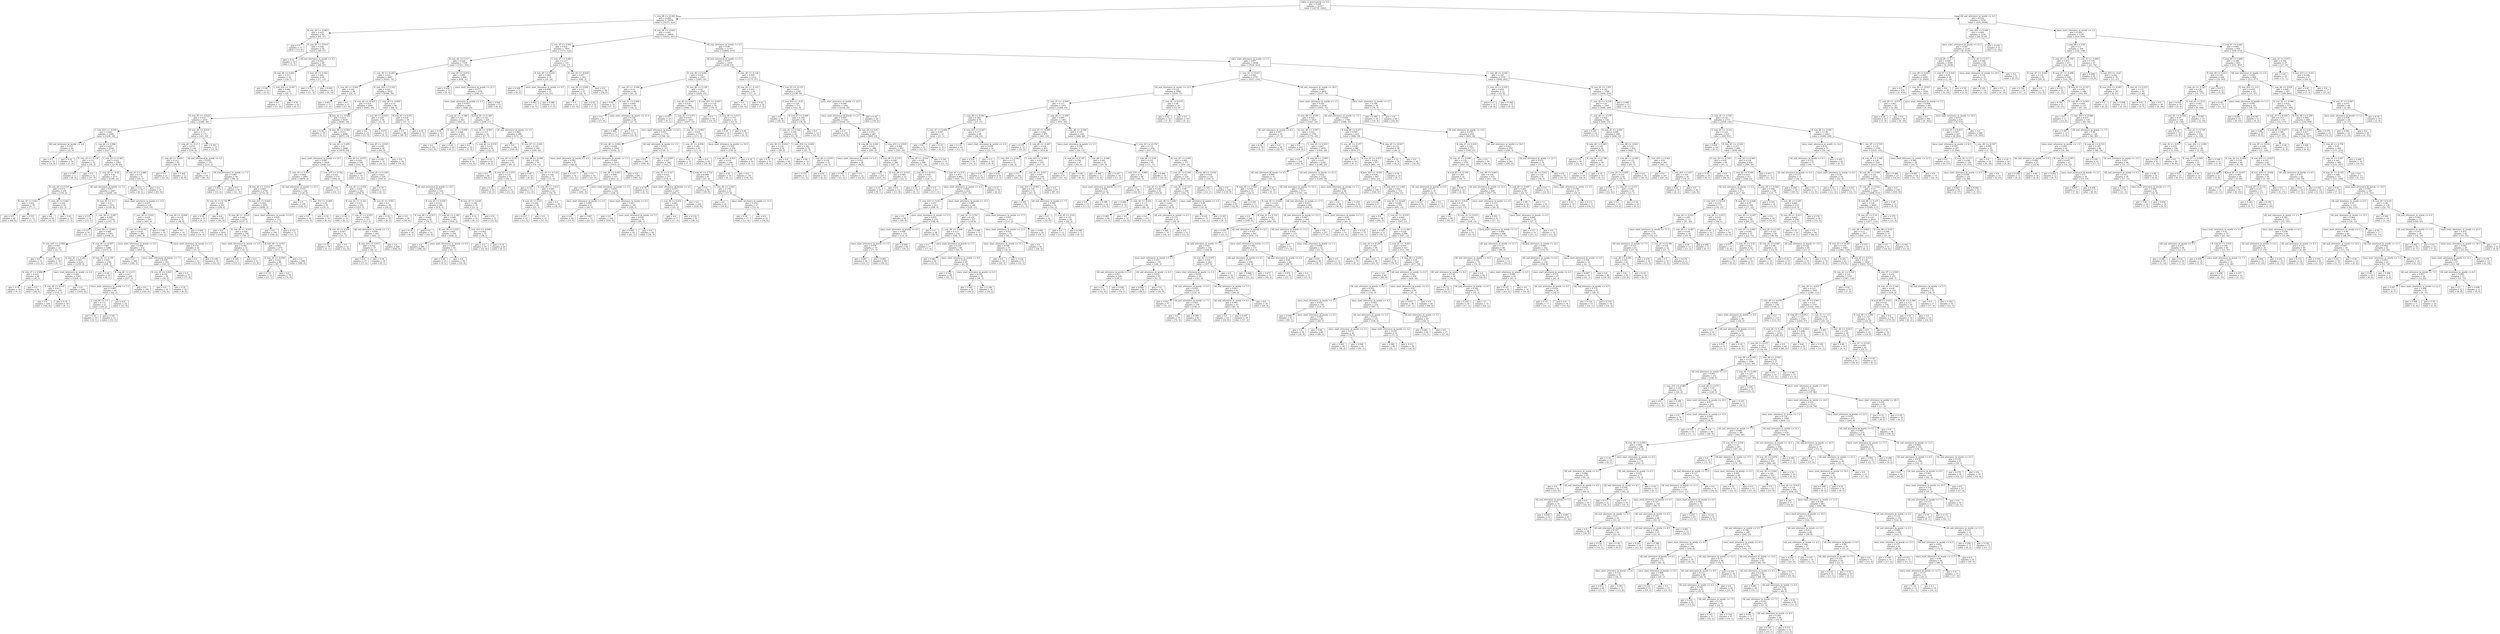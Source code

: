 digraph Tree {
node [shape=box] ;
0 [label="token_is_punctuation <= 0.5\ngini = 0.269\nsamples = 22317\nvalue = [18735, 3582]"] ;
1 [label="L_vsm_d6 <= -0.265\ngini = 0.064\nsamples = 18939\nvalue = [18315, 624]"] ;
0 -> 1 [labeldistance=2.5, labelangle=45, headlabel="True"] ;
2 [label="R_vsm_d4 <= -0.065\ngini = 0.423\nsamples = 89\nvalue = [62, 27]"] ;
1 -> 2 ;
3 [label="gini = 0.0\nsamples = 13\nvalue = [13, 0]"] ;
2 -> 3 ;
4 [label="R_vsm_d9 <= -0.014\ngini = 0.458\nsamples = 76\nvalue = [49, 27]"] ;
2 -> 4 ;
5 [label="gini = 0.42\nsamples = 10\nvalue = [3, 7]"] ;
4 -> 5 ;
6 [label="till_end_utterance_in_words <= 8.5\ngini = 0.422\nsamples = 66\nvalue = [46, 20]"] ;
4 -> 6 ;
7 [label="R_vsm_d8 <= 0.001\ngini = 0.313\nsamples = 36\nvalue = [29, 7]"] ;
6 -> 7 ;
8 [label="gini = 0.48\nsamples = 15\nvalue = [9, 6]"] ;
7 -> 8 ;
9 [label="L_vsm_d10 <= -0.007\ngini = 0.091\nsamples = 21\nvalue = [20, 1]"] ;
7 -> 9 ;
10 [label="gini = 0.0\nsamples = 11\nvalue = [11, 0]"] ;
9 -> 10 ;
11 [label="gini = 0.18\nsamples = 10\nvalue = [9, 1]"] ;
9 -> 11 ;
12 [label="L_vsm_d5 <= 0.344\ngini = 0.491\nsamples = 30\nvalue = [17, 13]"] ;
6 -> 12 ;
13 [label="gini = 0.337\nsamples = 14\nvalue = [11, 3]"] ;
12 -> 13 ;
14 [label="gini = 0.469\nsamples = 16\nvalue = [6, 10]"] ;
12 -> 14 ;
15 [label="R_vsm_d6 <= -0.002\ngini = 0.061\nsamples = 18850\nvalue = [18253, 597]"] ;
1 -> 15 ;
16 [label="L_vsm_d7 <= 0.092\ngini = 0.032\nsamples = 7493\nvalue = [7371, 122]"] ;
15 -> 16 ;
17 [label="R_vsm_d4 <= 0.157\ngini = 0.028\nsamples = 7356\nvalue = [7251, 105]"] ;
16 -> 17 ;
18 [label="L_vsm_d4 <= -0.283\ngini = 0.022\nsamples = 6667\nvalue = [6593, 74]"] ;
17 -> 18 ;
19 [label="L_vsm_d5 <= -0.002\ngini = 0.245\nsamples = 28\nvalue = [24, 4]"] ;
18 -> 19 ;
20 [label="gini = 0.463\nsamples = 11\nvalue = [7, 4]"] ;
19 -> 20 ;
21 [label="gini = 0.0\nsamples = 17\nvalue = [17, 0]"] ;
19 -> 21 ;
22 [label="R_vsm_d10 <= 0.102\ngini = 0.021\nsamples = 6639\nvalue = [6569, 70]"] ;
18 -> 22 ;
23 [label="R_vsm_d5 <= -0.022\ngini = 0.019\nsamples = 6545\nvalue = [6481, 64]"] ;
22 -> 23 ;
24 [label="R_vsm_d5 <= -0.024\ngini = 0.032\nsamples = 2439\nvalue = [2399, 40]"] ;
23 -> 24 ;
25 [label="L_vsm_d10 <= -0.085\ngini = 0.026\nsamples = 2268\nvalue = [2238, 30]"] ;
24 -> 25 ;
26 [label="till_end_utterance_in_words <= 4.0\ngini = 0.219\nsamples = 24\nvalue = [21, 3]"] ;
25 -> 26 ;
27 [label="gini = 0.0\nsamples = 14\nvalue = [14, 0]"] ;
26 -> 27 ;
28 [label="gini = 0.42\nsamples = 10\nvalue = [7, 3]"] ;
26 -> 28 ;
29 [label="L_vsm_d1 <= 0.006\ngini = 0.024\nsamples = 2244\nvalue = [2217, 27]"] ;
25 -> 29 ;
30 [label="R_vsm_d2 <= -0.138\ngini = 0.133\nsamples = 42\nvalue = [39, 3]"] ;
29 -> 30 ;
31 [label="gini = 0.397\nsamples = 11\nvalue = [8, 3]"] ;
30 -> 31 ;
32 [label="gini = 0.0\nsamples = 31\nvalue = [31, 0]"] ;
30 -> 32 ;
33 [label="L_vsm_d3 <= 0.365\ngini = 0.022\nsamples = 2202\nvalue = [2178, 24]"] ;
29 -> 33 ;
34 [label="L_vsm_d7 <= -0.05\ngini = 0.02\nsamples = 2171\nvalue = [2149, 22]"] ;
33 -> 34 ;
35 [label="R_vsm_d4 <= 0.054\ngini = 0.074\nsamples = 104\nvalue = [100, 4]"] ;
34 -> 35 ;
36 [label="R_vsm_d7 <= 0.021\ngini = 0.025\nsamples = 78\nvalue = [77, 1]"] ;
35 -> 36 ;
37 [label="gini = 0.0\nsamples = 66\nvalue = [66, 0]"] ;
36 -> 37 ;
38 [label="gini = 0.153\nsamples = 12\nvalue = [11, 1]"] ;
36 -> 38 ;
39 [label="L_vsm_d9 <= 0.001\ngini = 0.204\nsamples = 26\nvalue = [23, 3]"] ;
35 -> 39 ;
40 [label="gini = 0.0\nsamples = 16\nvalue = [16, 0]"] ;
39 -> 40 ;
41 [label="gini = 0.42\nsamples = 10\nvalue = [7, 3]"] ;
39 -> 41 ;
42 [label="till_end_utterance_in_words <= 7.5\ngini = 0.017\nsamples = 2067\nvalue = [2049, 18]"] ;
34 -> 42 ;
43 [label="R_vsm_d5 <= -0.1\ngini = 0.01\nsamples = 1532\nvalue = [1524, 8]"] ;
42 -> 43 ;
44 [label="gini = 0.133\nsamples = 14\nvalue = [13, 1]"] ;
43 -> 44 ;
45 [label="L_vsm_d6 <= -0.067\ngini = 0.009\nsamples = 1518\nvalue = [1511, 7]"] ;
43 -> 45 ;
46 [label="gini = 0.117\nsamples = 16\nvalue = [15, 1]"] ;
45 -> 46 ;
47 [label="L_vsm_d9 <= -0.045\ngini = 0.008\nsamples = 1502\nvalue = [1496, 6]"] ;
45 -> 47 ;
48 [label="R_vsm_d10 <= -0.004\ngini = 0.087\nsamples = 22\nvalue = [21, 1]"] ;
47 -> 48 ;
49 [label="gini = 0.0\nsamples = 12\nvalue = [12, 0]"] ;
48 -> 49 ;
50 [label="gini = 0.18\nsamples = 10\nvalue = [9, 1]"] ;
48 -> 50 ;
51 [label="R_vsm_d6 <= -0.007\ngini = 0.007\nsamples = 1480\nvalue = [1475, 5]"] ;
47 -> 51 ;
52 [label="R_vsm_d3 <= -0.291\ngini = 0.003\nsamples = 1241\nvalue = [1239, 2]"] ;
51 -> 52 ;
53 [label="R_vsm_d7 <= 0.008\ngini = 0.054\nsamples = 36\nvalue = [35, 1]"] ;
52 -> 53 ;
54 [label="gini = 0.18\nsamples = 10\nvalue = [9, 1]"] ;
53 -> 54 ;
55 [label="gini = 0.0\nsamples = 26\nvalue = [26, 0]"] ;
53 -> 55 ;
56 [label="since_start_utterance_in_words <= 2.5\ngini = 0.002\nsamples = 1205\nvalue = [1204, 1]"] ;
52 -> 56 ;
57 [label="R_vsm_d2 <= 0.616\ngini = 0.013\nsamples = 154\nvalue = [153, 1]"] ;
56 -> 57 ;
58 [label="gini = 0.0\nsamples = 144\nvalue = [144, 0]"] ;
57 -> 58 ;
59 [label="gini = 0.18\nsamples = 10\nvalue = [9, 1]"] ;
57 -> 59 ;
60 [label="gini = 0.0\nsamples = 1051\nvalue = [1051, 0]"] ;
56 -> 60 ;
61 [label="R_vsm_d2 <= -0.105\ngini = 0.025\nsamples = 239\nvalue = [236, 3]"] ;
51 -> 61 ;
62 [label="gini = 0.18\nsamples = 10\nvalue = [9, 1]"] ;
61 -> 62 ;
63 [label="R_vsm_d1 <= 0.415\ngini = 0.017\nsamples = 229\nvalue = [227, 2]"] ;
61 -> 63 ;
64 [label="since_start_utterance_in_words <= 7.5\ngini = 0.087\nsamples = 44\nvalue = [42, 2]"] ;
63 -> 64 ;
65 [label="L_vsm_d6 <= 0.0\ngini = 0.172\nsamples = 21\nvalue = [19, 2]"] ;
64 -> 65 ;
66 [label="gini = 0.18\nsamples = 10\nvalue = [9, 1]"] ;
65 -> 66 ;
67 [label="gini = 0.165\nsamples = 11\nvalue = [10, 1]"] ;
65 -> 67 ;
68 [label="gini = 0.0\nsamples = 23\nvalue = [23, 0]"] ;
64 -> 68 ;
69 [label="gini = 0.0\nsamples = 185\nvalue = [185, 0]"] ;
63 -> 69 ;
70 [label="since_start_utterance_in_words <= 13.5\ngini = 0.037\nsamples = 535\nvalue = [525, 10]"] ;
42 -> 70 ;
71 [label="L_vsm_d9 <= 0.032\ngini = 0.024\nsamples = 503\nvalue = [497, 6]"] ;
70 -> 71 ;
72 [label="R_vsm_d4 <= 0.142\ngini = 0.016\nsamples = 485\nvalue = [481, 4]"] ;
71 -> 72 ;
73 [label="since_start_utterance_in_words <= 6.5\ngini = 0.009\nsamples = 452\nvalue = [450, 2]"] ;
72 -> 73 ;
74 [label="gini = 0.0\nsamples = 349\nvalue = [349, 0]"] ;
73 -> 74 ;
75 [label="since_start_utterance_in_words <= 7.5\ngini = 0.038\nsamples = 103\nvalue = [101, 2]"] ;
73 -> 75 ;
76 [label="R_vsm_d2 <= 0.023\ngini = 0.142\nsamples = 26\nvalue = [24, 2]"] ;
75 -> 76 ;
77 [label="gini = 0.0\nsamples = 16\nvalue = [16, 0]"] ;
76 -> 77 ;
78 [label="gini = 0.32\nsamples = 10\nvalue = [8, 2]"] ;
76 -> 78 ;
79 [label="gini = 0.0\nsamples = 77\nvalue = [77, 0]"] ;
75 -> 79 ;
80 [label="since_start_utterance_in_words <= 2.5\ngini = 0.114\nsamples = 33\nvalue = [31, 2]"] ;
72 -> 80 ;
81 [label="gini = 0.0\nsamples = 15\nvalue = [15, 0]"] ;
80 -> 81 ;
82 [label="gini = 0.198\nsamples = 18\nvalue = [16, 2]"] ;
80 -> 82 ;
83 [label="gini = 0.198\nsamples = 18\nvalue = [16, 2]"] ;
71 -> 83 ;
84 [label="R_vsm_d9 <= -0.008\ngini = 0.219\nsamples = 32\nvalue = [28, 4]"] ;
70 -> 84 ;
85 [label="gini = 0.0\nsamples = 18\nvalue = [18, 0]"] ;
84 -> 85 ;
86 [label="gini = 0.408\nsamples = 14\nvalue = [10, 4]"] ;
84 -> 86 ;
87 [label="R_vsm_d1 <= 0.698\ngini = 0.121\nsamples = 31\nvalue = [29, 2]"] ;
33 -> 87 ;
88 [label="gini = 0.32\nsamples = 10\nvalue = [8, 2]"] ;
87 -> 88 ;
89 [label="gini = 0.0\nsamples = 21\nvalue = [21, 0]"] ;
87 -> 89 ;
90 [label="R_vsm_d4 <= -0.031\ngini = 0.11\nsamples = 171\nvalue = [161, 10]"] ;
24 -> 90 ;
91 [label="L_vsm_d3 <= -0.11\ngini = 0.074\nsamples = 156\nvalue = [150, 6]"] ;
90 -> 91 ;
92 [label="L_vsm_d5 <= -0.024\ngini = 0.213\nsamples = 33\nvalue = [29, 4]"] ;
91 -> 92 ;
93 [label="gini = 0.0\nsamples = 21\nvalue = [21, 0]"] ;
92 -> 93 ;
94 [label="gini = 0.444\nsamples = 12\nvalue = [8, 4]"] ;
92 -> 94 ;
95 [label="till_end_utterance_in_words <= 5.5\ngini = 0.032\nsamples = 123\nvalue = [121, 2]"] ;
91 -> 95 ;
96 [label="gini = 0.0\nsamples = 65\nvalue = [65, 0]"] ;
95 -> 96 ;
97 [label="till_end_utterance_in_words <= 7.5\ngini = 0.067\nsamples = 58\nvalue = [56, 2]"] ;
95 -> 97 ;
98 [label="gini = 0.208\nsamples = 17\nvalue = [15, 2]"] ;
97 -> 98 ;
99 [label="gini = 0.0\nsamples = 41\nvalue = [41, 0]"] ;
97 -> 99 ;
100 [label="gini = 0.391\nsamples = 15\nvalue = [11, 4]"] ;
90 -> 100 ;
101 [label="R_vsm_d2 <= -0.626\ngini = 0.012\nsamples = 4106\nvalue = [4082, 24]"] ;
23 -> 101 ;
102 [label="gini = 0.18\nsamples = 10\nvalue = [9, 1]"] ;
101 -> 102 ;
103 [label="R_vsm_d6 <= -0.004\ngini = 0.011\nsamples = 4096\nvalue = [4073, 23]"] ;
101 -> 103 ;
104 [label="R_vsm_d2 <= 0.479\ngini = 0.01\nsamples = 3998\nvalue = [3978, 20]"] ;
103 -> 104 ;
105 [label="since_start_utterance_in_words <= 10.5\ngini = 0.007\nsamples = 3458\nvalue = [3446, 12]"] ;
104 -> 105 ;
106 [label="L_vsm_d1 <= 0.953\ngini = 0.004\nsamples = 2884\nvalue = [2878, 6]"] ;
105 -> 106 ;
107 [label="R_vsm_d2 <= -0.616\ngini = 0.003\nsamples = 2756\nvalue = [2752, 4]"] ;
106 -> 107 ;
108 [label="R_vsm_d1 <= 0.734\ngini = 0.019\nsamples = 105\nvalue = [104, 1]"] ;
107 -> 108 ;
109 [label="gini = 0.18\nsamples = 10\nvalue = [9, 1]"] ;
108 -> 109 ;
110 [label="gini = 0.0\nsamples = 95\nvalue = [95, 0]"] ;
108 -> 110 ;
111 [label="R_vsm_d10 <= 0.045\ngini = 0.002\nsamples = 2651\nvalue = [2648, 3]"] ;
107 -> 111 ;
112 [label="R_vsm_d6 <= -0.019\ngini = 0.002\nsamples = 2539\nvalue = [2537, 2]"] ;
111 -> 112 ;
113 [label="gini = 0.0\nsamples = 1831\nvalue = [1831, 0]"] ;
112 -> 113 ;
114 [label="R_vsm_d6 <= -0.019\ngini = 0.006\nsamples = 708\nvalue = [706, 2]"] ;
112 -> 114 ;
115 [label="since_start_utterance_in_words <= 3.0\ngini = 0.061\nsamples = 32\nvalue = [31, 1]"] ;
114 -> 115 ;
116 [label="gini = 0.165\nsamples = 11\nvalue = [10, 1]"] ;
115 -> 116 ;
117 [label="gini = 0.0\nsamples = 21\nvalue = [21, 0]"] ;
115 -> 117 ;
118 [label="R_vsm_d9 <= -0.011\ngini = 0.003\nsamples = 676\nvalue = [675, 1]"] ;
114 -> 118 ;
119 [label="R_vsm_d4 <= -0.029\ngini = 0.022\nsamples = 88\nvalue = [87, 1]"] ;
118 -> 119 ;
120 [label="gini = 0.133\nsamples = 14\nvalue = [13, 1]"] ;
119 -> 120 ;
121 [label="gini = 0.0\nsamples = 74\nvalue = [74, 0]"] ;
119 -> 121 ;
122 [label="gini = 0.0\nsamples = 588\nvalue = [588, 0]"] ;
118 -> 122 ;
123 [label="since_start_utterance_in_words <= 8.5\ngini = 0.018\nsamples = 112\nvalue = [111, 1]"] ;
111 -> 123 ;
124 [label="gini = 0.0\nsamples = 100\nvalue = [100, 0]"] ;
123 -> 124 ;
125 [label="gini = 0.153\nsamples = 12\nvalue = [11, 1]"] ;
123 -> 125 ;
126 [label="till_end_utterance_in_words <= 10.5\ngini = 0.031\nsamples = 128\nvalue = [126, 2]"] ;
106 -> 126 ;
127 [label="gini = 0.0\nsamples = 108\nvalue = [108, 0]"] ;
126 -> 127 ;
128 [label="L_vsm_d10 <= -0.009\ngini = 0.18\nsamples = 20\nvalue = [18, 2]"] ;
126 -> 128 ;
129 [label="gini = 0.0\nsamples = 10\nvalue = [10, 0]"] ;
128 -> 129 ;
130 [label="gini = 0.32\nsamples = 10\nvalue = [8, 2]"] ;
128 -> 130 ;
131 [label="L_vsm_d10 <= -0.162\ngini = 0.021\nsamples = 574\nvalue = [568, 6]"] ;
105 -> 131 ;
132 [label="gini = 0.165\nsamples = 11\nvalue = [10, 1]"] ;
131 -> 132 ;
133 [label="R_vsm_d1 <= 0.918\ngini = 0.018\nsamples = 563\nvalue = [558, 5]"] ;
131 -> 133 ;
134 [label="R_vsm_d3 <= -0.201\ngini = 0.011\nsamples = 525\nvalue = [522, 3]"] ;
133 -> 134 ;
135 [label="gini = 0.18\nsamples = 10\nvalue = [9, 1]"] ;
134 -> 135 ;
136 [label="L_vsm_d7 <= -0.051\ngini = 0.008\nsamples = 515\nvalue = [513, 2]"] ;
134 -> 136 ;
137 [label="R_vsm_d3 <= 0.034\ngini = 0.087\nsamples = 22\nvalue = [21, 1]"] ;
136 -> 137 ;
138 [label="gini = 0.18\nsamples = 10\nvalue = [9, 1]"] ;
137 -> 138 ;
139 [label="gini = 0.0\nsamples = 12\nvalue = [12, 0]"] ;
137 -> 139 ;
140 [label="till_end_utterance_in_words <= 1.5\ngini = 0.004\nsamples = 493\nvalue = [492, 1]"] ;
136 -> 140 ;
141 [label="R_vsm_d10 <= 0.013\ngini = 0.042\nsamples = 47\nvalue = [46, 1]"] ;
140 -> 141 ;
142 [label="gini = 0.0\nsamples = 37\nvalue = [37, 0]"] ;
141 -> 142 ;
143 [label="gini = 0.18\nsamples = 10\nvalue = [9, 1]"] ;
141 -> 143 ;
144 [label="gini = 0.0\nsamples = 446\nvalue = [446, 0]"] ;
140 -> 144 ;
145 [label="R_vsm_d1 <= 0.951\ngini = 0.1\nsamples = 38\nvalue = [36, 2]"] ;
133 -> 145 ;
146 [label="gini = 0.32\nsamples = 10\nvalue = [8, 2]"] ;
145 -> 146 ;
147 [label="gini = 0.0\nsamples = 28\nvalue = [28, 0]"] ;
145 -> 147 ;
148 [label="L_vsm_d5 <= -0.072\ngini = 0.029\nsamples = 540\nvalue = [532, 8]"] ;
104 -> 148 ;
149 [label="gini = 0.245\nsamples = 14\nvalue = [12, 2]"] ;
148 -> 149 ;
150 [label="L_vsm_d1 <= 0.158\ngini = 0.023\nsamples = 526\nvalue = [520, 6]"] ;
148 -> 150 ;
151 [label="gini = 0.18\nsamples = 10\nvalue = [9, 1]"] ;
150 -> 151 ;
152 [label="till_end_utterance_in_words <= 10.5\ngini = 0.019\nsamples = 516\nvalue = [511, 5]"] ;
150 -> 152 ;
153 [label="R_vsm_d3 <= 0.056\ngini = 0.012\nsamples = 481\nvalue = [478, 3]"] ;
152 -> 153 ;
154 [label="R_vsm_d8 <= -0.013\ngini = 0.095\nsamples = 20\nvalue = [19, 1]"] ;
153 -> 154 ;
155 [label="gini = 0.18\nsamples = 10\nvalue = [9, 1]"] ;
154 -> 155 ;
156 [label="gini = 0.0\nsamples = 10\nvalue = [10, 0]"] ;
154 -> 156 ;
157 [label="L_vsm_d2 <= 0.383\ngini = 0.009\nsamples = 461\nvalue = [459, 2]"] ;
153 -> 157 ;
158 [label="R_vsm_d9 <= 0.031\ngini = 0.005\nsamples = 430\nvalue = [429, 1]"] ;
157 -> 158 ;
159 [label="gini = 0.0\nsamples = 386\nvalue = [386, 0]"] ;
158 -> 159 ;
160 [label="since_start_utterance_in_words <= 6.5\ngini = 0.044\nsamples = 44\nvalue = [43, 1]"] ;
158 -> 160 ;
161 [label="gini = 0.18\nsamples = 10\nvalue = [9, 1]"] ;
160 -> 161 ;
162 [label="gini = 0.0\nsamples = 34\nvalue = [34, 0]"] ;
160 -> 162 ;
163 [label="L_vsm_d10 <= -0.008\ngini = 0.062\nsamples = 31\nvalue = [30, 1]"] ;
157 -> 163 ;
164 [label="gini = 0.0\nsamples = 21\nvalue = [21, 0]"] ;
163 -> 164 ;
165 [label="gini = 0.18\nsamples = 10\nvalue = [9, 1]"] ;
163 -> 165 ;
166 [label="R_vsm_d2 <= 0.629\ngini = 0.108\nsamples = 35\nvalue = [33, 2]"] ;
152 -> 166 ;
167 [label="gini = 0.32\nsamples = 10\nvalue = [8, 2]"] ;
166 -> 167 ;
168 [label="gini = 0.0\nsamples = 25\nvalue = [25, 0]"] ;
166 -> 168 ;
169 [label="L_vsm_d5 <= -0.025\ngini = 0.059\nsamples = 98\nvalue = [95, 3]"] ;
103 -> 169 ;
170 [label="gini = 0.266\nsamples = 19\nvalue = [16, 3]"] ;
169 -> 170 ;
171 [label="gini = 0.0\nsamples = 79\nvalue = [79, 0]"] ;
169 -> 171 ;
172 [label="L_vsm_d8 <= -0.006\ngini = 0.12\nsamples = 94\nvalue = [88, 6]"] ;
22 -> 172 ;
173 [label="L_vsm_d8 <= -0.014\ngini = 0.239\nsamples = 36\nvalue = [31, 5]"] ;
172 -> 173 ;
174 [label="gini = 0.0\nsamples = 23\nvalue = [23, 0]"] ;
173 -> 174 ;
175 [label="gini = 0.473\nsamples = 13\nvalue = [8, 5]"] ;
173 -> 175 ;
176 [label="R_vsm_d3 <= 0.052\ngini = 0.034\nsamples = 58\nvalue = [57, 1]"] ;
172 -> 176 ;
177 [label="gini = 0.0\nsamples = 48\nvalue = [48, 0]"] ;
176 -> 177 ;
178 [label="gini = 0.18\nsamples = 10\nvalue = [9, 1]"] ;
176 -> 178 ;
179 [label="L_vsm_d9 <= -0.072\ngini = 0.086\nsamples = 689\nvalue = [658, 31]"] ;
17 -> 179 ;
180 [label="gini = 0.426\nsamples = 13\nvalue = [9, 4]"] ;
179 -> 180 ;
181 [label="since_start_utterance_in_words <= 21.5\ngini = 0.077\nsamples = 676\nvalue = [649, 27]"] ;
179 -> 181 ;
182 [label="since_start_utterance_in_words <= 4.5\ngini = 0.067\nsamples = 663\nvalue = [640, 23]"] ;
181 -> 182 ;
183 [label="L_vsm_d2 <= -0.388\ngini = 0.012\nsamples = 343\nvalue = [341, 2]"] ;
182 -> 183 ;
184 [label="gini = 0.18\nsamples = 10\nvalue = [9, 1]"] ;
183 -> 184 ;
185 [label="R_vsm_d1 <= 0.938\ngini = 0.006\nsamples = 333\nvalue = [332, 1]"] ;
183 -> 185 ;
186 [label="gini = 0.0\nsamples = 323\nvalue = [323, 0]"] ;
185 -> 186 ;
187 [label="gini = 0.18\nsamples = 10\nvalue = [9, 1]"] ;
185 -> 187 ;
188 [label="L_vsm_d1 <= 0.369\ngini = 0.123\nsamples = 320\nvalue = [299, 21]"] ;
182 -> 188 ;
189 [label="L_vsm_d4 <= -0.003\ngini = 0.327\nsamples = 34\nvalue = [27, 7]"] ;
188 -> 189 ;
190 [label="gini = 0.5\nsamples = 10\nvalue = [5, 5]"] ;
189 -> 190 ;
191 [label="L_vsm_d2 <= 0.074\ngini = 0.153\nsamples = 24\nvalue = [22, 2]"] ;
189 -> 191 ;
192 [label="gini = 0.0\nsamples = 14\nvalue = [14, 0]"] ;
191 -> 192 ;
193 [label="gini = 0.32\nsamples = 10\nvalue = [8, 2]"] ;
191 -> 193 ;
194 [label="till_end_utterance_in_words <= 3.5\ngini = 0.093\nsamples = 286\nvalue = [272, 14]"] ;
188 -> 194 ;
195 [label="gini = 0.0\nsamples = 104\nvalue = [104, 0]"] ;
194 -> 195 ;
196 [label="R_vsm_d7 <= -0.001\ngini = 0.142\nsamples = 182\nvalue = [168, 14]"] ;
194 -> 196 ;
197 [label="R_vsm_d3 <= 0.207\ngini = 0.043\nsamples = 91\nvalue = [89, 2]"] ;
196 -> 197 ;
198 [label="gini = 0.0\nsamples = 60\nvalue = [60, 0]"] ;
197 -> 198 ;
199 [label="R_vsm_d3 <= 0.279\ngini = 0.121\nsamples = 31\nvalue = [29, 2]"] ;
197 -> 199 ;
200 [label="gini = 0.32\nsamples = 10\nvalue = [8, 2]"] ;
199 -> 200 ;
201 [label="gini = 0.0\nsamples = 21\nvalue = [21, 0]"] ;
199 -> 201 ;
202 [label="R_vsm_d8 <= -0.004\ngini = 0.229\nsamples = 91\nvalue = [79, 12]"] ;
196 -> 202 ;
203 [label="gini = 0.49\nsamples = 14\nvalue = [8, 6]"] ;
202 -> 203 ;
204 [label="L_vsm_d3 <= -0.118\ngini = 0.144\nsamples = 77\nvalue = [71, 6]"] ;
202 -> 204 ;
205 [label="gini = 0.32\nsamples = 15\nvalue = [12, 3]"] ;
204 -> 205 ;
206 [label="R_vsm_d9 <= -0.013\ngini = 0.092\nsamples = 62\nvalue = [59, 3]"] ;
204 -> 206 ;
207 [label="R_vsm_d2 <= 0.23\ngini = 0.204\nsamples = 26\nvalue = [23, 3]"] ;
206 -> 207 ;
208 [label="gini = 0.337\nsamples = 14\nvalue = [11, 3]"] ;
207 -> 208 ;
209 [label="gini = 0.0\nsamples = 12\nvalue = [12, 0]"] ;
207 -> 209 ;
210 [label="gini = 0.0\nsamples = 36\nvalue = [36, 0]"] ;
206 -> 210 ;
211 [label="gini = 0.426\nsamples = 13\nvalue = [9, 4]"] ;
181 -> 211 ;
212 [label="L_vsm_d7 <= 0.093\ngini = 0.217\nsamples = 137\nvalue = [120, 17]"] ;
16 -> 212 ;
213 [label="R_vsm_d5 <= -0.031\ngini = 0.484\nsamples = 34\nvalue = [20, 14]"] ;
212 -> 213 ;
214 [label="gini = 0.298\nsamples = 11\nvalue = [9, 2]"] ;
213 -> 214 ;
215 [label="since_start_utterance_in_words <= 9.5\ngini = 0.499\nsamples = 23\nvalue = [11, 12]"] ;
213 -> 215 ;
216 [label="gini = 0.463\nsamples = 11\nvalue = [4, 7]"] ;
215 -> 216 ;
217 [label="gini = 0.486\nsamples = 12\nvalue = [7, 5]"] ;
215 -> 217 ;
218 [label="R_vsm_d5 <= -0.029\ngini = 0.057\nsamples = 103\nvalue = [100, 3]"] ;
212 -> 218 ;
219 [label="L_vsm_d8 <= 0.006\ngini = 0.211\nsamples = 25\nvalue = [22, 3]"] ;
218 -> 219 ;
220 [label="gini = 0.0\nsamples = 15\nvalue = [15, 0]"] ;
219 -> 220 ;
221 [label="gini = 0.42\nsamples = 10\nvalue = [7, 3]"] ;
219 -> 221 ;
222 [label="gini = 0.0\nsamples = 78\nvalue = [78, 0]"] ;
218 -> 222 ;
223 [label="till_end_utterance_in_words <= 3.5\ngini = 0.08\nsamples = 11357\nvalue = [10882, 475]"] ;
15 -> 223 ;
224 [label="till_end_utterance_in_words <= 2.5\ngini = 0.037\nsamples = 3319\nvalue = [3256, 63]"] ;
223 -> 224 ;
225 [label="R_vsm_d6 <= 0.001\ngini = 0.024\nsamples = 2107\nvalue = [2081, 26]"] ;
224 -> 225 ;
226 [label="L_vsm_d5 <= -0.044\ngini = 0.14\nsamples = 66\nvalue = [61, 5]"] ;
225 -> 226 ;
227 [label="gini = 0.42\nsamples = 10\nvalue = [7, 3]"] ;
226 -> 227 ;
228 [label="R_vsm_d1 <= 0.606\ngini = 0.069\nsamples = 56\nvalue = [54, 2]"] ;
226 -> 228 ;
229 [label="gini = 0.0\nsamples = 27\nvalue = [27, 0]"] ;
228 -> 229 ;
230 [label="since_start_utterance_in_words <= 11.0\ngini = 0.128\nsamples = 29\nvalue = [27, 2]"] ;
228 -> 230 ;
231 [label="gini = 0.208\nsamples = 17\nvalue = [15, 2]"] ;
230 -> 231 ;
232 [label="gini = 0.0\nsamples = 12\nvalue = [12, 0]"] ;
230 -> 232 ;
233 [label="R_vsm_d6 <= 0.128\ngini = 0.02\nsamples = 2041\nvalue = [2020, 21]"] ;
225 -> 233 ;
234 [label="L_vsm_d1 <= 0.043\ngini = 0.016\nsamples = 1962\nvalue = [1946, 16]"] ;
233 -> 234 ;
235 [label="gini = 0.18\nsamples = 10\nvalue = [9, 1]"] ;
234 -> 235 ;
236 [label="L_vsm_d1 <= 0.971\ngini = 0.015\nsamples = 1952\nvalue = [1937, 15]"] ;
234 -> 236 ;
237 [label="since_start_utterance_in_words <= 8.5\ngini = 0.011\nsamples = 1776\nvalue = [1766, 10]"] ;
236 -> 237 ;
238 [label="R_vsm_d6 <= 0.002\ngini = 0.006\nsamples = 1059\nvalue = [1056, 3]"] ;
237 -> 238 ;
239 [label="since_start_utterance_in_words <= 4.5\ngini = 0.042\nsamples = 47\nvalue = [46, 1]"] ;
238 -> 239 ;
240 [label="gini = 0.133\nsamples = 14\nvalue = [13, 1]"] ;
239 -> 240 ;
241 [label="gini = 0.0\nsamples = 33\nvalue = [33, 0]"] ;
239 -> 241 ;
242 [label="till_end_utterance_in_words <= 1.5\ngini = 0.004\nsamples = 1012\nvalue = [1010, 2]"] ;
238 -> 242 ;
243 [label="L_vsm_d8 <= 0.003\ngini = 0.009\nsamples = 427\nvalue = [425, 2]"] ;
242 -> 243 ;
244 [label="gini = 0.0\nsamples = 201\nvalue = [201, 0]"] ;
243 -> 244 ;
245 [label="since_start_utterance_in_words <= 3.5\ngini = 0.018\nsamples = 226\nvalue = [224, 2]"] ;
243 -> 245 ;
246 [label="since_start_utterance_in_words <= 2.5\ngini = 0.048\nsamples = 41\nvalue = [40, 1]"] ;
245 -> 246 ;
247 [label="gini = 0.0\nsamples = 19\nvalue = [19, 0]"] ;
246 -> 247 ;
248 [label="gini = 0.087\nsamples = 22\nvalue = [21, 1]"] ;
246 -> 248 ;
249 [label="since_start_utterance_in_words <= 6.5\ngini = 0.011\nsamples = 185\nvalue = [184, 1]"] ;
245 -> 249 ;
250 [label="gini = 0.0\nsamples = 104\nvalue = [104, 0]"] ;
249 -> 250 ;
251 [label="since_start_utterance_in_words <= 7.5\ngini = 0.024\nsamples = 81\nvalue = [80, 1]"] ;
249 -> 251 ;
252 [label="gini = 0.045\nsamples = 43\nvalue = [42, 1]"] ;
251 -> 252 ;
253 [label="gini = 0.0\nsamples = 38\nvalue = [38, 0]"] ;
251 -> 253 ;
254 [label="gini = 0.0\nsamples = 585\nvalue = [585, 0]"] ;
242 -> 254 ;
255 [label="till_end_utterance_in_words <= 1.5\ngini = 0.019\nsamples = 717\nvalue = [710, 7]"] ;
237 -> 255 ;
256 [label="gini = 0.0\nsamples = 349\nvalue = [349, 0]"] ;
255 -> 256 ;
257 [label="L_vsm_d7 <= 0.003\ngini = 0.037\nsamples = 368\nvalue = [361, 7]"] ;
255 -> 257 ;
258 [label="L_vsm_d1 <= 0.327\ngini = 0.021\nsamples = 277\nvalue = [274, 3]"] ;
257 -> 258 ;
259 [label="gini = 0.18\nsamples = 10\nvalue = [9, 1]"] ;
258 -> 259 ;
260 [label="since_start_utterance_in_words <= 9.5\ngini = 0.015\nsamples = 267\nvalue = [265, 2]"] ;
258 -> 260 ;
261 [label="L_vsm_d6 <= 0.014\ngini = 0.081\nsamples = 47\nvalue = [45, 2]"] ;
260 -> 261 ;
262 [label="gini = 0.0\nsamples = 17\nvalue = [17, 0]"] ;
261 -> 262 ;
263 [label="gini = 0.124\nsamples = 30\nvalue = [28, 2]"] ;
261 -> 263 ;
264 [label="gini = 0.0\nsamples = 220\nvalue = [220, 0]"] ;
260 -> 264 ;
265 [label="L_vsm_d1 <= 0.716\ngini = 0.084\nsamples = 91\nvalue = [87, 4]"] ;
257 -> 265 ;
266 [label="gini = 0.0\nsamples = 50\nvalue = [50, 0]"] ;
265 -> 266 ;
267 [label="L_vsm_d8 <= -0.007\ngini = 0.176\nsamples = 41\nvalue = [37, 4]"] ;
265 -> 267 ;
268 [label="gini = 0.0\nsamples = 14\nvalue = [14, 0]"] ;
267 -> 268 ;
269 [label="since_start_utterance_in_words <= 15.5\ngini = 0.252\nsamples = 27\nvalue = [23, 4]"] ;
267 -> 269 ;
270 [label="gini = 0.36\nsamples = 17\nvalue = [13, 4]"] ;
269 -> 270 ;
271 [label="gini = 0.0\nsamples = 10\nvalue = [10, 0]"] ;
269 -> 271 ;
272 [label="L_vsm_d1 <= 0.984\ngini = 0.055\nsamples = 176\nvalue = [171, 5]"] ;
236 -> 272 ;
273 [label="L_vsm_d5 <= -0.034\ngini = 0.255\nsamples = 20\nvalue = [17, 3]"] ;
272 -> 273 ;
274 [label="gini = 0.42\nsamples = 10\nvalue = [7, 3]"] ;
273 -> 274 ;
275 [label="gini = 0.0\nsamples = 10\nvalue = [10, 0]"] ;
273 -> 275 ;
276 [label="since_start_utterance_in_words <= 16.5\ngini = 0.025\nsamples = 156\nvalue = [154, 2]"] ;
272 -> 276 ;
277 [label="L_vsm_d8 <= -0.023\ngini = 0.014\nsamples = 146\nvalue = [145, 1]"] ;
276 -> 277 ;
278 [label="gini = 0.18\nsamples = 10\nvalue = [9, 1]"] ;
277 -> 278 ;
279 [label="gini = 0.0\nsamples = 136\nvalue = [136, 0]"] ;
277 -> 279 ;
280 [label="gini = 0.18\nsamples = 10\nvalue = [9, 1]"] ;
276 -> 280 ;
281 [label="R_vsm_d10 <= -0.003\ngini = 0.119\nsamples = 79\nvalue = [74, 5]"] ;
233 -> 281 ;
282 [label="gini = 0.0\nsamples = 59\nvalue = [59, 0]"] ;
281 -> 282 ;
283 [label="L_vsm_d6 <= 0.013\ngini = 0.375\nsamples = 20\nvalue = [15, 5]"] ;
281 -> 283 ;
284 [label="gini = 0.18\nsamples = 10\nvalue = [9, 1]"] ;
283 -> 284 ;
285 [label="gini = 0.48\nsamples = 10\nvalue = [6, 4]"] ;
283 -> 285 ;
286 [label="R_vsm_d4 <= -0.128\ngini = 0.059\nsamples = 1212\nvalue = [1175, 37]"] ;
224 -> 286 ;
287 [label="R_vsm_d4 <= -0.143\ngini = 0.255\nsamples = 20\nvalue = [17, 3]"] ;
286 -> 287 ;
288 [label="gini = 0.0\nsamples = 10\nvalue = [10, 0]"] ;
287 -> 288 ;
289 [label="gini = 0.42\nsamples = 10\nvalue = [7, 3]"] ;
287 -> 289 ;
290 [label="L_vsm_d3 <= -0.151\ngini = 0.055\nsamples = 1192\nvalue = [1158, 34]"] ;
286 -> 290 ;
291 [label="L_vsm_d10 <= -0.01\ngini = 0.128\nsamples = 131\nvalue = [122, 9]"] ;
290 -> 291 ;
292 [label="gini = 0.0\nsamples = 46\nvalue = [46, 0]"] ;
291 -> 292 ;
293 [label="R_vsm_d7 <= 0.006\ngini = 0.189\nsamples = 85\nvalue = [76, 9]"] ;
291 -> 293 ;
294 [label="L_vsm_d2 <= 0.154\ngini = 0.248\nsamples = 62\nvalue = [53, 9]"] ;
293 -> 294 ;
295 [label="L_vsm_d6 <= -0.018\ngini = 0.124\nsamples = 30\nvalue = [28, 2]"] ;
294 -> 295 ;
296 [label="gini = 0.32\nsamples = 10\nvalue = [8, 2]"] ;
295 -> 296 ;
297 [label="gini = 0.0\nsamples = 20\nvalue = [20, 0]"] ;
295 -> 297 ;
298 [label="L_vsm_d10 <= -0.004\ngini = 0.342\nsamples = 32\nvalue = [25, 7]"] ;
294 -> 298 ;
299 [label="gini = 0.48\nsamples = 10\nvalue = [6, 4]"] ;
298 -> 299 ;
300 [label="L_vsm_d9 <= 0.033\ngini = 0.236\nsamples = 22\nvalue = [19, 3]"] ;
298 -> 300 ;
301 [label="gini = 0.153\nsamples = 12\nvalue = [11, 1]"] ;
300 -> 301 ;
302 [label="gini = 0.32\nsamples = 10\nvalue = [8, 2]"] ;
300 -> 302 ;
303 [label="gini = 0.0\nsamples = 23\nvalue = [23, 0]"] ;
293 -> 303 ;
304 [label="since_start_utterance_in_words <= 24.5\ngini = 0.046\nsamples = 1061\nvalue = [1036, 25]"] ;
290 -> 304 ;
305 [label="since_start_utterance_in_words <= 2.5\ngini = 0.043\nsamples = 1041\nvalue = [1018, 23]"] ;
304 -> 305 ;
306 [label="gini = 0.0\nsamples = 154\nvalue = [154, 0]"] ;
305 -> 306 ;
307 [label="R_vsm_d5 <= 0.05\ngini = 0.051\nsamples = 887\nvalue = [864, 23]"] ;
305 -> 307 ;
308 [label="R_vsm_d6 <= 0.001\ngini = 0.021\nsamples = 284\nvalue = [281, 3]"] ;
307 -> 308 ;
309 [label="since_start_utterance_in_words <= 5.5\ngini = 0.105\nsamples = 36\nvalue = [34, 2]"] ;
308 -> 309 ;
310 [label="gini = 0.245\nsamples = 14\nvalue = [12, 2]"] ;
309 -> 310 ;
311 [label="gini = 0.0\nsamples = 22\nvalue = [22, 0]"] ;
309 -> 311 ;
312 [label="R_vsm_d6 <= 0.119\ngini = 0.008\nsamples = 248\nvalue = [247, 1]"] ;
308 -> 312 ;
313 [label="gini = 0.0\nsamples = 225\nvalue = [225, 0]"] ;
312 -> 313 ;
314 [label="R_vsm_d9 <= -0.015\ngini = 0.083\nsamples = 23\nvalue = [22, 1]"] ;
312 -> 314 ;
315 [label="gini = 0.18\nsamples = 10\nvalue = [9, 1]"] ;
314 -> 315 ;
316 [label="gini = 0.0\nsamples = 13\nvalue = [13, 0]"] ;
314 -> 316 ;
317 [label="L_vsm_d10 <= 0.035\ngini = 0.064\nsamples = 603\nvalue = [583, 20]"] ;
307 -> 317 ;
318 [label="L_vsm_d5 <= -0.016\ngini = 0.059\nsamples = 589\nvalue = [571, 18]"] ;
317 -> 318 ;
319 [label="L_vsm_d9 <= -0.014\ngini = 0.016\nsamples = 127\nvalue = [126, 1]"] ;
318 -> 319 ;
320 [label="gini = 0.18\nsamples = 10\nvalue = [9, 1]"] ;
319 -> 320 ;
321 [label="gini = 0.0\nsamples = 117\nvalue = [117, 0]"] ;
319 -> 321 ;
322 [label="L_vsm_d1 <= 0.9\ngini = 0.071\nsamples = 462\nvalue = [445, 17]"] ;
318 -> 322 ;
323 [label="since_start_utterance_in_words <= 6.5\ngini = 0.064\nsamples = 452\nvalue = [437, 15]"] ;
322 -> 323 ;
324 [label="L_vsm_d10 <= 0.011\ngini = 0.037\nsamples = 212\nvalue = [208, 4]"] ;
323 -> 324 ;
325 [label="gini = 0.0\nsamples = 60\nvalue = [60, 0]"] ;
324 -> 325 ;
326 [label="since_start_utterance_in_words <= 5.5\ngini = 0.051\nsamples = 152\nvalue = [148, 4]"] ;
324 -> 326 ;
327 [label="since_start_utterance_in_words <= 4.5\ngini = 0.068\nsamples = 114\nvalue = [110, 4]"] ;
326 -> 327 ;
328 [label="since_start_utterance_in_words <= 3.5\ngini = 0.078\nsamples = 74\nvalue = [71, 3]"] ;
327 -> 328 ;
329 [label="gini = 0.057\nsamples = 34\nvalue = [33, 1]"] ;
328 -> 329 ;
330 [label="gini = 0.095\nsamples = 40\nvalue = [38, 2]"] ;
328 -> 330 ;
331 [label="gini = 0.049\nsamples = 40\nvalue = [39, 1]"] ;
327 -> 331 ;
332 [label="gini = 0.0\nsamples = 38\nvalue = [38, 0]"] ;
326 -> 332 ;
333 [label="since_start_utterance_in_words <= 10.5\ngini = 0.087\nsamples = 240\nvalue = [229, 11]"] ;
323 -> 333 ;
334 [label="L_vsm_d1 <= 0.741\ngini = 0.132\nsamples = 127\nvalue = [118, 9]"] ;
333 -> 334 ;
335 [label="L_vsm_d8 <= -0.006\ngini = 0.113\nsamples = 116\nvalue = [109, 7]"] ;
334 -> 335 ;
336 [label="gini = 0.0\nsamples = 17\nvalue = [17, 0]"] ;
335 -> 336 ;
337 [label="since_start_utterance_in_words <= 7.5\ngini = 0.131\nsamples = 99\nvalue = [92, 7]"] ;
335 -> 337 ;
338 [label="gini = 0.061\nsamples = 32\nvalue = [31, 1]"] ;
337 -> 338 ;
339 [label="since_start_utterance_in_words <= 8.5\ngini = 0.163\nsamples = 67\nvalue = [61, 6]"] ;
337 -> 339 ;
340 [label="gini = 0.191\nsamples = 28\nvalue = [25, 3]"] ;
339 -> 340 ;
341 [label="since_start_utterance_in_words <= 9.5\ngini = 0.142\nsamples = 39\nvalue = [36, 3]"] ;
339 -> 341 ;
342 [label="gini = 0.091\nsamples = 21\nvalue = [20, 1]"] ;
341 -> 342 ;
343 [label="gini = 0.198\nsamples = 18\nvalue = [16, 2]"] ;
341 -> 343 ;
344 [label="gini = 0.298\nsamples = 11\nvalue = [9, 2]"] ;
334 -> 344 ;
345 [label="since_start_utterance_in_words <= 17.5\ngini = 0.035\nsamples = 113\nvalue = [111, 2]"] ;
333 -> 345 ;
346 [label="since_start_utterance_in_words <= 12.5\ngini = 0.021\nsamples = 93\nvalue = [92, 1]"] ;
345 -> 346 ;
347 [label="since_start_utterance_in_words <= 11.5\ngini = 0.056\nsamples = 35\nvalue = [34, 1]"] ;
346 -> 347 ;
348 [label="gini = 0.0\nsamples = 20\nvalue = [20, 0]"] ;
347 -> 348 ;
349 [label="gini = 0.124\nsamples = 15\nvalue = [14, 1]"] ;
347 -> 349 ;
350 [label="gini = 0.0\nsamples = 58\nvalue = [58, 0]"] ;
346 -> 350 ;
351 [label="gini = 0.095\nsamples = 20\nvalue = [19, 1]"] ;
345 -> 351 ;
352 [label="gini = 0.32\nsamples = 10\nvalue = [8, 2]"] ;
322 -> 352 ;
353 [label="gini = 0.245\nsamples = 14\nvalue = [12, 2]"] ;
317 -> 353 ;
354 [label="gini = 0.18\nsamples = 20\nvalue = [18, 2]"] ;
304 -> 354 ;
355 [label="since_start_utterance_in_words <= 5.5\ngini = 0.097\nsamples = 8038\nvalue = [7626, 412]"] ;
223 -> 355 ;
356 [label="L_vsm_d3 <= 0.012\ngini = 0.062\nsamples = 4707\nvalue = [4557, 150]"] ;
355 -> 356 ;
357 [label="till_end_utterance_in_words <= 23.5\ngini = 0.122\nsamples = 1091\nvalue = [1020, 71]"] ;
356 -> 357 ;
358 [label="L_vsm_d7 <= -0.069\ngini = 0.111\nsamples = 1071\nvalue = [1008, 63]"] ;
357 -> 358 ;
359 [label="L_vsm_d9 <= -0.002\ngini = 0.302\nsamples = 70\nvalue = [57, 13]"] ;
358 -> 359 ;
360 [label="L_vsm_d1 <= 0.688\ngini = 0.087\nsamples = 22\nvalue = [21, 1]"] ;
359 -> 360 ;
361 [label="gini = 0.0\nsamples = 12\nvalue = [12, 0]"] ;
360 -> 361 ;
362 [label="gini = 0.18\nsamples = 10\nvalue = [9, 1]"] ;
360 -> 362 ;
363 [label="R_vsm_d10 <= 0.007\ngini = 0.375\nsamples = 48\nvalue = [36, 12]"] ;
359 -> 363 ;
364 [label="gini = 0.133\nsamples = 14\nvalue = [13, 1]"] ;
363 -> 364 ;
365 [label="since_start_utterance_in_words <= 2.5\ngini = 0.438\nsamples = 34\nvalue = [23, 11]"] ;
363 -> 365 ;
366 [label="gini = 0.219\nsamples = 16\nvalue = [14, 2]"] ;
365 -> 366 ;
367 [label="gini = 0.5\nsamples = 18\nvalue = [9, 9]"] ;
365 -> 367 ;
368 [label="L_vsm_d8 <= -0.009\ngini = 0.095\nsamples = 1001\nvalue = [951, 50]"] ;
358 -> 368 ;
369 [label="L_vsm_d3 <= -0.293\ngini = 0.041\nsamples = 475\nvalue = [465, 10]"] ;
368 -> 369 ;
370 [label="gini = 0.278\nsamples = 12\nvalue = [10, 2]"] ;
369 -> 370 ;
371 [label="R_vsm_d8 <= -0.007\ngini = 0.034\nsamples = 463\nvalue = [455, 8]"] ;
369 -> 371 ;
372 [label="L_vsm_d10 <= -0.003\ngini = 0.175\nsamples = 31\nvalue = [28, 3]"] ;
371 -> 372 ;
373 [label="gini = 0.0\nsamples = 21\nvalue = [21, 0]"] ;
372 -> 373 ;
374 [label="gini = 0.42\nsamples = 10\nvalue = [7, 3]"] ;
372 -> 374 ;
375 [label="L_vsm_d10 <= -0.004\ngini = 0.023\nsamples = 432\nvalue = [427, 5]"] ;
371 -> 375 ;
376 [label="gini = 0.0\nsamples = 263\nvalue = [263, 0]"] ;
375 -> 376 ;
377 [label="L_vsm_d5 <= -0.017\ngini = 0.057\nsamples = 169\nvalue = [164, 5]"] ;
375 -> 377 ;
378 [label="L_vsm_d10 <= -0.003\ngini = 0.129\nsamples = 72\nvalue = [67, 5]"] ;
377 -> 378 ;
379 [label="gini = 0.305\nsamples = 16\nvalue = [13, 3]"] ;
378 -> 379 ;
380 [label="till_end_utterance_in_words <= 7.5\ngini = 0.069\nsamples = 56\nvalue = [54, 2]"] ;
378 -> 380 ;
381 [label="gini = 0.0\nsamples = 32\nvalue = [32, 0]"] ;
380 -> 381 ;
382 [label="L_vsm_d5 <= -0.02\ngini = 0.153\nsamples = 24\nvalue = [22, 2]"] ;
380 -> 382 ;
383 [label="gini = 0.0\nsamples = 13\nvalue = [13, 0]"] ;
382 -> 383 ;
384 [label="gini = 0.298\nsamples = 11\nvalue = [9, 2]"] ;
382 -> 384 ;
385 [label="gini = 0.0\nsamples = 97\nvalue = [97, 0]"] ;
377 -> 385 ;
386 [label="L_vsm_d8 <= -0.008\ngini = 0.141\nsamples = 526\nvalue = [486, 40]"] ;
368 -> 386 ;
387 [label="since_start_utterance_in_words <= 3.5\ngini = 0.296\nsamples = 72\nvalue = [59, 13]"] ;
386 -> 387 ;
388 [label="R_vsm_d3 <= 0.107\ngini = 0.156\nsamples = 47\nvalue = [43, 4]"] ;
387 -> 388 ;
389 [label="gini = 0.0\nsamples = 37\nvalue = [37, 0]"] ;
388 -> 389 ;
390 [label="gini = 0.48\nsamples = 10\nvalue = [6, 4]"] ;
388 -> 390 ;
391 [label="L_vsm_d8 <= -0.008\ngini = 0.461\nsamples = 25\nvalue = [16, 9]"] ;
387 -> 391 ;
392 [label="gini = 0.496\nsamples = 11\nvalue = [5, 6]"] ;
391 -> 392 ;
393 [label="gini = 0.337\nsamples = 14\nvalue = [11, 3]"] ;
391 -> 393 ;
394 [label="L_vsm_d3 <= -0.276\ngini = 0.112\nsamples = 454\nvalue = [427, 27]"] ;
386 -> 394 ;
395 [label="L_vsm_d9 <= 0.04\ngini = 0.232\nsamples = 82\nvalue = [71, 11]"] ;
394 -> 395 ;
396 [label="L_vsm_d10 <= -0.009\ngini = 0.14\nsamples = 66\nvalue = [61, 5]"] ;
395 -> 396 ;
397 [label="since_start_utterance_in_words <= 3.5\ngini = 0.264\nsamples = 32\nvalue = [27, 5]"] ;
396 -> 397 ;
398 [label="gini = 0.0\nsamples = 13\nvalue = [13, 0]"] ;
397 -> 398 ;
399 [label="gini = 0.388\nsamples = 19\nvalue = [14, 5]"] ;
397 -> 399 ;
400 [label="gini = 0.0\nsamples = 34\nvalue = [34, 0]"] ;
396 -> 400 ;
401 [label="gini = 0.469\nsamples = 16\nvalue = [10, 6]"] ;
395 -> 401 ;
402 [label="R_vsm_d7 <= 0.002\ngini = 0.082\nsamples = 372\nvalue = [356, 16]"] ;
394 -> 402 ;
403 [label="L_vsm_d1 <= 0.504\ngini = 0.122\nsamples = 229\nvalue = [214, 15]"] ;
402 -> 403 ;
404 [label="L_vsm_d5 <= -0.014\ngini = 0.228\nsamples = 61\nvalue = [53, 8]"] ;
403 -> 404 ;
405 [label="gini = 0.486\nsamples = 12\nvalue = [7, 5]"] ;
404 -> 405 ;
406 [label="L_vsm_d4 <= -0.032\ngini = 0.115\nsamples = 49\nvalue = [46, 3]"] ;
404 -> 406 ;
407 [label="gini = 0.305\nsamples = 16\nvalue = [13, 3]"] ;
406 -> 407 ;
408 [label="gini = 0.0\nsamples = 33\nvalue = [33, 0]"] ;
406 -> 408 ;
409 [label="L_vsm_d6 <= 0.227\ngini = 0.08\nsamples = 168\nvalue = [161, 7]"] ;
403 -> 409 ;
410 [label="L_vsm_d9 <= 0.038\ngini = 0.041\nsamples = 142\nvalue = [139, 3]"] ;
409 -> 410 ;
411 [label="gini = 0.0\nsamples = 111\nvalue = [111, 0]"] ;
410 -> 411 ;
412 [label="till_end_utterance_in_words <= 6.5\ngini = 0.175\nsamples = 31\nvalue = [28, 3]"] ;
410 -> 412 ;
413 [label="gini = 0.266\nsamples = 19\nvalue = [16, 3]"] ;
412 -> 413 ;
414 [label="gini = 0.0\nsamples = 12\nvalue = [12, 0]"] ;
412 -> 414 ;
415 [label="since_start_utterance_in_words <= 3.5\ngini = 0.26\nsamples = 26\nvalue = [22, 4]"] ;
409 -> 415 ;
416 [label="gini = 0.124\nsamples = 15\nvalue = [14, 1]"] ;
415 -> 416 ;
417 [label="gini = 0.397\nsamples = 11\nvalue = [8, 3]"] ;
415 -> 417 ;
418 [label="R_vsm_d9 <= -0.034\ngini = 0.014\nsamples = 143\nvalue = [142, 1]"] ;
402 -> 418 ;
419 [label="gini = 0.165\nsamples = 11\nvalue = [10, 1]"] ;
418 -> 419 ;
420 [label="gini = 0.0\nsamples = 132\nvalue = [132, 0]"] ;
418 -> 420 ;
421 [label="L_vsm_d1 <= 0.679\ngini = 0.48\nsamples = 20\nvalue = [12, 8]"] ;
357 -> 421 ;
422 [label="gini = 0.42\nsamples = 10\nvalue = [7, 3]"] ;
421 -> 422 ;
423 [label="gini = 0.5\nsamples = 10\nvalue = [5, 5]"] ;
421 -> 423 ;
424 [label="till_end_utterance_in_words <= 29.5\ngini = 0.043\nsamples = 3616\nvalue = [3537, 79]"] ;
356 -> 424 ;
425 [label="since_start_utterance_in_words <= 2.5\ngini = 0.041\nsamples = 3578\nvalue = [3503, 75]"] ;
424 -> 425 ;
426 [label="R_vsm_d6 <= -0.001\ngini = 0.024\nsamples = 1829\nvalue = [1807, 22]"] ;
425 -> 426 ;
427 [label="till_end_utterance_in_words <= 6.5\ngini = 0.097\nsamples = 39\nvalue = [37, 2]"] ;
426 -> 427 ;
428 [label="gini = 0.32\nsamples = 10\nvalue = [8, 2]"] ;
427 -> 428 ;
429 [label="gini = 0.0\nsamples = 29\nvalue = [29, 0]"] ;
427 -> 429 ;
430 [label="R_vsm_d9 <= -0.007\ngini = 0.022\nsamples = 1790\nvalue = [1770, 20]"] ;
426 -> 430 ;
431 [label="gini = 0.0\nsamples = 314\nvalue = [314, 0]"] ;
430 -> 431 ;
432 [label="L_vsm_d5 <= 0.053\ngini = 0.027\nsamples = 1476\nvalue = [1456, 20]"] ;
430 -> 432 ;
433 [label="gini = 0.0\nsamples = 210\nvalue = [210, 0]"] ;
432 -> 433 ;
434 [label="R_vsm_d9 <= -0.005\ngini = 0.031\nsamples = 1266\nvalue = [1246, 20]"] ;
432 -> 434 ;
435 [label="till_end_utterance_in_words <= 9.5\ngini = 0.089\nsamples = 43\nvalue = [41, 2]"] ;
434 -> 435 ;
436 [label="R_vsm_d9 <= -0.005\ngini = 0.059\nsamples = 33\nvalue = [32, 1]"] ;
435 -> 436 ;
437 [label="gini = 0.0\nsamples = 22\nvalue = [22, 0]"] ;
436 -> 437 ;
438 [label="gini = 0.165\nsamples = 11\nvalue = [10, 1]"] ;
436 -> 438 ;
439 [label="gini = 0.18\nsamples = 10\nvalue = [9, 1]"] ;
435 -> 439 ;
440 [label="till_end_utterance_in_words <= 21.5\ngini = 0.029\nsamples = 1223\nvalue = [1205, 18]"] ;
434 -> 440 ;
441 [label="till_end_utterance_in_words <= 10.5\ngini = 0.027\nsamples = 1177\nvalue = [1161, 16]"] ;
440 -> 441 ;
442 [label="R_vsm_d2 <= 0.028\ngini = 0.034\nsamples = 811\nvalue = [797, 14]"] ;
441 -> 442 ;
443 [label="gini = 0.0\nsamples = 109\nvalue = [109, 0]"] ;
442 -> 443 ;
444 [label="R_vsm_d1 <= 0.314\ngini = 0.039\nsamples = 702\nvalue = [688, 14]"] ;
442 -> 444 ;
445 [label="gini = 0.165\nsamples = 11\nvalue = [10, 1]"] ;
444 -> 445 ;
446 [label="till_end_utterance_in_words <= 8.5\ngini = 0.037\nsamples = 691\nvalue = [678, 13]"] ;
444 -> 446 ;
447 [label="till_end_utterance_in_words <= 5.5\ngini = 0.03\nsamples = 534\nvalue = [526, 8]"] ;
446 -> 447 ;
448 [label="since_start_utterance_in_words <= 1.5\ngini = 0.021\nsamples = 191\nvalue = [189, 2]"] ;
447 -> 448 ;
449 [label="till_end_utterance_in_words <= 4.5\ngini = 0.015\nsamples = 129\nvalue = [128, 1]"] ;
448 -> 449 ;
450 [label="gini = 0.0\nsamples = 52\nvalue = [52, 0]"] ;
449 -> 450 ;
451 [label="gini = 0.026\nsamples = 77\nvalue = [76, 1]"] ;
449 -> 451 ;
452 [label="till_end_utterance_in_words <= 4.5\ngini = 0.032\nsamples = 62\nvalue = [61, 1]"] ;
448 -> 452 ;
453 [label="gini = 0.064\nsamples = 30\nvalue = [29, 1]"] ;
452 -> 453 ;
454 [label="gini = 0.0\nsamples = 32\nvalue = [32, 0]"] ;
452 -> 454 ;
455 [label="R_vsm_d2 <= 0.075\ngini = 0.034\nsamples = 343\nvalue = [337, 6]"] ;
447 -> 455 ;
456 [label="since_start_utterance_in_words <= 1.5\ngini = 0.036\nsamples = 327\nvalue = [321, 6]"] ;
455 -> 456 ;
457 [label="till_end_utterance_in_words <= 6.5\ngini = 0.033\nsamples = 235\nvalue = [231, 4]"] ;
456 -> 457 ;
458 [label="gini = 0.051\nsamples = 77\nvalue = [75, 2]"] ;
457 -> 458 ;
459 [label="till_end_utterance_in_words <= 7.5\ngini = 0.025\nsamples = 158\nvalue = [156, 2]"] ;
457 -> 459 ;
460 [label="gini = 0.0\nsamples = 76\nvalue = [76, 0]"] ;
459 -> 460 ;
461 [label="gini = 0.048\nsamples = 82\nvalue = [80, 2]"] ;
459 -> 461 ;
462 [label="till_end_utterance_in_words <= 7.5\ngini = 0.043\nsamples = 92\nvalue = [90, 2]"] ;
456 -> 462 ;
463 [label="till_end_utterance_in_words <= 6.5\ngini = 0.061\nsamples = 63\nvalue = [61, 2]"] ;
462 -> 463 ;
464 [label="gini = 0.0\nsamples = 24\nvalue = [24, 0]"] ;
463 -> 464 ;
465 [label="gini = 0.097\nsamples = 39\nvalue = [37, 2]"] ;
463 -> 465 ;
466 [label="gini = 0.0\nsamples = 29\nvalue = [29, 0]"] ;
462 -> 466 ;
467 [label="gini = 0.0\nsamples = 16\nvalue = [16, 0]"] ;
455 -> 467 ;
468 [label="since_start_utterance_in_words <= 1.5\ngini = 0.062\nsamples = 157\nvalue = [152, 5]"] ;
446 -> 468 ;
469 [label="till_end_utterance_in_words <= 9.5\ngini = 0.071\nsamples = 108\nvalue = [104, 4]"] ;
468 -> 469 ;
470 [label="gini = 0.068\nsamples = 57\nvalue = [55, 2]"] ;
469 -> 470 ;
471 [label="gini = 0.075\nsamples = 51\nvalue = [49, 2]"] ;
469 -> 471 ;
472 [label="till_end_utterance_in_words <= 9.5\ngini = 0.04\nsamples = 49\nvalue = [48, 1]"] ;
468 -> 472 ;
473 [label="gini = 0.074\nsamples = 26\nvalue = [25, 1]"] ;
472 -> 473 ;
474 [label="gini = 0.0\nsamples = 23\nvalue = [23, 0]"] ;
472 -> 474 ;
475 [label="till_end_utterance_in_words <= 17.5\ngini = 0.011\nsamples = 366\nvalue = [364, 2]"] ;
441 -> 475 ;
476 [label="till_end_utterance_in_words <= 12.5\ngini = 0.007\nsamples = 300\nvalue = [299, 1]"] ;
475 -> 476 ;
477 [label="till_end_utterance_in_words <= 11.5\ngini = 0.016\nsamples = 123\nvalue = [122, 1]"] ;
476 -> 477 ;
478 [label="gini = 0.0\nsamples = 71\nvalue = [71, 0]"] ;
477 -> 478 ;
479 [label="since_start_utterance_in_words <= 1.5\ngini = 0.038\nsamples = 52\nvalue = [51, 1]"] ;
477 -> 479 ;
480 [label="gini = 0.05\nsamples = 39\nvalue = [38, 1]"] ;
479 -> 480 ;
481 [label="gini = 0.0\nsamples = 13\nvalue = [13, 0]"] ;
479 -> 481 ;
482 [label="gini = 0.0\nsamples = 177\nvalue = [177, 0]"] ;
476 -> 482 ;
483 [label="since_start_utterance_in_words <= 1.5\ngini = 0.03\nsamples = 66\nvalue = [65, 1]"] ;
475 -> 483 ;
484 [label="gini = 0.0\nsamples = 51\nvalue = [51, 0]"] ;
483 -> 484 ;
485 [label="gini = 0.124\nsamples = 15\nvalue = [14, 1]"] ;
483 -> 485 ;
486 [label="since_start_utterance_in_words <= 1.5\ngini = 0.083\nsamples = 46\nvalue = [44, 2]"] ;
440 -> 486 ;
487 [label="gini = 0.0\nsamples = 30\nvalue = [30, 0]"] ;
486 -> 487 ;
488 [label="gini = 0.219\nsamples = 16\nvalue = [14, 2]"] ;
486 -> 488 ;
489 [label="till_end_utterance_in_words <= 7.5\ngini = 0.059\nsamples = 1749\nvalue = [1696, 53]"] ;
425 -> 489 ;
490 [label="R_vsm_d5 <= 0.077\ngini = 0.041\nsamples = 915\nvalue = [896, 19]"] ;
489 -> 490 ;
491 [label="L_vsm_d4 <= -0.277\ngini = 0.038\nsamples = 887\nvalue = [870, 17]"] ;
490 -> 491 ;
492 [label="gini = 0.18\nsamples = 10\nvalue = [9, 1]"] ;
491 -> 492 ;
493 [label="R_vsm_d1 <= 0.975\ngini = 0.036\nsamples = 877\nvalue = [861, 16]"] ;
491 -> 493 ;
494 [label="R_vsm_d10 <= -0.001\ngini = 0.034\nsamples = 867\nvalue = [852, 15]"] ;
493 -> 494 ;
495 [label="gini = 0.0\nsamples = 148\nvalue = [148, 0]"] ;
494 -> 495 ;
496 [label="R_vsm_d10 <= 0.001\ngini = 0.041\nsamples = 719\nvalue = [704, 15]"] ;
494 -> 496 ;
497 [label="gini = 0.231\nsamples = 15\nvalue = [13, 2]"] ;
496 -> 497 ;
498 [label="L_vsm_d5 <= -0.029\ngini = 0.036\nsamples = 704\nvalue = [691, 13]"] ;
496 -> 498 ;
499 [label="gini = 0.0\nsamples = 94\nvalue = [94, 0]"] ;
498 -> 499 ;
500 [label="L_vsm_d5 <= -0.019\ngini = 0.042\nsamples = 610\nvalue = [597, 13]"] ;
498 -> 500 ;
501 [label="gini = 0.165\nsamples = 11\nvalue = [10, 1]"] ;
500 -> 501 ;
502 [label="L_vsm_d1 <= 0.368\ngini = 0.039\nsamples = 599\nvalue = [587, 12]"] ;
500 -> 502 ;
503 [label="L_vsm_d2 <= -0.205\ngini = 0.105\nsamples = 36\nvalue = [34, 2]"] ;
502 -> 503 ;
504 [label="gini = 0.32\nsamples = 10\nvalue = [8, 2]"] ;
503 -> 504 ;
505 [label="gini = 0.0\nsamples = 26\nvalue = [26, 0]"] ;
503 -> 505 ;
506 [label="L_vsm_d2 <= -0.023\ngini = 0.035\nsamples = 563\nvalue = [553, 10]"] ;
502 -> 506 ;
507 [label="gini = 0.0\nsamples = 76\nvalue = [76, 0]"] ;
506 -> 507 ;
508 [label="R_vsm_d5 <= 0.054\ngini = 0.04\nsamples = 487\nvalue = [477, 10]"] ;
506 -> 508 ;
509 [label="gini = 0.0\nsamples = 49\nvalue = [49, 0]"] ;
508 -> 509 ;
510 [label="till_end_utterance_in_words <= 6.5\ngini = 0.045\nsamples = 438\nvalue = [428, 10]"] ;
508 -> 510 ;
511 [label="till_end_utterance_in_words <= 4.5\ngini = 0.052\nsamples = 340\nvalue = [331, 9]"] ;
510 -> 511 ;
512 [label="since_start_utterance_in_words <= 3.5\ngini = 0.031\nsamples = 126\nvalue = [124, 2]"] ;
511 -> 512 ;
513 [label="gini = 0.048\nsamples = 41\nvalue = [40, 1]"] ;
512 -> 513 ;
514 [label="since_start_utterance_in_words <= 4.5\ngini = 0.023\nsamples = 85\nvalue = [84, 1]"] ;
512 -> 514 ;
515 [label="gini = 0.0\nsamples = 36\nvalue = [36, 0]"] ;
514 -> 515 ;
516 [label="gini = 0.04\nsamples = 49\nvalue = [48, 1]"] ;
514 -> 516 ;
517 [label="since_start_utterance_in_words <= 4.5\ngini = 0.063\nsamples = 214\nvalue = [207, 7]"] ;
511 -> 517 ;
518 [label="till_end_utterance_in_words <= 5.5\ngini = 0.074\nsamples = 155\nvalue = [149, 6]"] ;
517 -> 518 ;
519 [label="since_start_utterance_in_words <= 3.5\ngini = 0.071\nsamples = 81\nvalue = [78, 3]"] ;
518 -> 519 ;
520 [label="gini = 0.095\nsamples = 40\nvalue = [38, 2]"] ;
519 -> 520 ;
521 [label="gini = 0.048\nsamples = 41\nvalue = [40, 1]"] ;
519 -> 521 ;
522 [label="since_start_utterance_in_words <= 3.5\ngini = 0.078\nsamples = 74\nvalue = [71, 3]"] ;
518 -> 522 ;
523 [label="gini = 0.049\nsamples = 40\nvalue = [39, 1]"] ;
522 -> 523 ;
524 [label="gini = 0.111\nsamples = 34\nvalue = [32, 2]"] ;
522 -> 524 ;
525 [label="till_end_utterance_in_words <= 5.5\ngini = 0.033\nsamples = 59\nvalue = [58, 1]"] ;
517 -> 525 ;
526 [label="gini = 0.061\nsamples = 32\nvalue = [31, 1]"] ;
525 -> 526 ;
527 [label="gini = 0.0\nsamples = 27\nvalue = [27, 0]"] ;
525 -> 527 ;
528 [label="since_start_utterance_in_words <= 3.5\ngini = 0.02\nsamples = 98\nvalue = [97, 1]"] ;
510 -> 528 ;
529 [label="gini = 0.051\nsamples = 38\nvalue = [37, 1]"] ;
528 -> 529 ;
530 [label="gini = 0.0\nsamples = 60\nvalue = [60, 0]"] ;
528 -> 530 ;
531 [label="gini = 0.18\nsamples = 10\nvalue = [9, 1]"] ;
493 -> 531 ;
532 [label="R_vsm_d3 <= -0.057\ngini = 0.133\nsamples = 28\nvalue = [26, 2]"] ;
490 -> 532 ;
533 [label="gini = 0.32\nsamples = 10\nvalue = [8, 2]"] ;
532 -> 533 ;
534 [label="gini = 0.0\nsamples = 18\nvalue = [18, 0]"] ;
532 -> 534 ;
535 [label="till_end_utterance_in_words <= 13.5\ngini = 0.078\nsamples = 834\nvalue = [800, 34]"] ;
489 -> 535 ;
536 [label="R_vsm_d7 <= 0.018\ngini = 0.102\nsamples = 575\nvalue = [544, 31]"] ;
535 -> 536 ;
537 [label="R_vsm_d3 <= -0.048\ngini = 0.122\nsamples = 476\nvalue = [445, 31]"] ;
536 -> 537 ;
538 [label="R_vsm_d3 <= -0.108\ngini = 0.283\nsamples = 41\nvalue = [34, 7]"] ;
537 -> 538 ;
539 [label="till_end_utterance_in_words <= 9.5\ngini = 0.175\nsamples = 31\nvalue = [28, 3]"] ;
538 -> 539 ;
540 [label="gini = 0.337\nsamples = 14\nvalue = [11, 3]"] ;
539 -> 540 ;
541 [label="gini = 0.0\nsamples = 17\nvalue = [17, 0]"] ;
539 -> 541 ;
542 [label="gini = 0.48\nsamples = 10\nvalue = [6, 4]"] ;
538 -> 542 ;
543 [label="L_vsm_d8 <= 0.005\ngini = 0.104\nsamples = 435\nvalue = [411, 24]"] ;
537 -> 543 ;
544 [label="till_end_utterance_in_words <= 12.5\ngini = 0.089\nsamples = 406\nvalue = [387, 19]"] ;
543 -> 544 ;
545 [label="L_vsm_d6 <= 0.018\ngini = 0.07\nsamples = 356\nvalue = [343, 13]"] ;
544 -> 545 ;
546 [label="gini = 0.0\nsamples = 85\nvalue = [85, 0]"] ;
545 -> 546 ;
547 [label="R_vsm_d2 <= 0.035\ngini = 0.091\nsamples = 271\nvalue = [258, 13]"] ;
545 -> 547 ;
548 [label="gini = 0.0\nsamples = 23\nvalue = [23, 0]"] ;
547 -> 548 ;
549 [label="since_start_utterance_in_words <= 3.5\ngini = 0.099\nsamples = 248\nvalue = [235, 13]"] ;
547 -> 549 ;
550 [label="till_end_utterance_in_words <= 11.5\ngini = 0.13\nsamples = 86\nvalue = [80, 6]"] ;
549 -> 550 ;
551 [label="till_end_utterance_in_words <= 10.5\ngini = 0.102\nsamples = 74\nvalue = [70, 4]"] ;
550 -> 551 ;
552 [label="till_end_utterance_in_words <= 8.5\ngini = 0.128\nsamples = 58\nvalue = [54, 4]"] ;
551 -> 552 ;
553 [label="gini = 0.172\nsamples = 21\nvalue = [19, 2]"] ;
552 -> 553 ;
554 [label="till_end_utterance_in_words <= 9.5\ngini = 0.102\nsamples = 37\nvalue = [35, 2]"] ;
552 -> 554 ;
555 [label="gini = 0.105\nsamples = 18\nvalue = [17, 1]"] ;
554 -> 555 ;
556 [label="gini = 0.1\nsamples = 19\nvalue = [18, 1]"] ;
554 -> 556 ;
557 [label="gini = 0.0\nsamples = 16\nvalue = [16, 0]"] ;
551 -> 557 ;
558 [label="gini = 0.278\nsamples = 12\nvalue = [10, 2]"] ;
550 -> 558 ;
559 [label="till_end_utterance_in_words <= 10.5\ngini = 0.083\nsamples = 162\nvalue = [155, 7]"] ;
549 -> 559 ;
560 [label="till_end_utterance_in_words <= 8.5\ngini = 0.103\nsamples = 110\nvalue = [104, 6]"] ;
559 -> 560 ;
561 [label="since_start_utterance_in_words <= 4.5\ngini = 0.089\nsamples = 43\nvalue = [41, 2]"] ;
560 -> 561 ;
562 [label="gini = 0.147\nsamples = 25\nvalue = [23, 2]"] ;
561 -> 562 ;
563 [label="gini = 0.0\nsamples = 18\nvalue = [18, 0]"] ;
561 -> 563 ;
564 [label="since_start_utterance_in_words <= 4.5\ngini = 0.112\nsamples = 67\nvalue = [63, 4]"] ;
560 -> 564 ;
565 [label="till_end_utterance_in_words <= 9.5\ngini = 0.054\nsamples = 36\nvalue = [35, 1]"] ;
564 -> 565 ;
566 [label="gini = 0.111\nsamples = 17\nvalue = [16, 1]"] ;
565 -> 566 ;
567 [label="gini = 0.0\nsamples = 19\nvalue = [19, 0]"] ;
565 -> 567 ;
568 [label="till_end_utterance_in_words <= 9.5\ngini = 0.175\nsamples = 31\nvalue = [28, 3]"] ;
564 -> 568 ;
569 [label="gini = 0.124\nsamples = 15\nvalue = [14, 1]"] ;
568 -> 569 ;
570 [label="gini = 0.219\nsamples = 16\nvalue = [14, 2]"] ;
568 -> 570 ;
571 [label="since_start_utterance_in_words <= 4.5\ngini = 0.038\nsamples = 52\nvalue = [51, 1]"] ;
559 -> 571 ;
572 [label="gini = 0.087\nsamples = 22\nvalue = [21, 1]"] ;
571 -> 572 ;
573 [label="gini = 0.0\nsamples = 30\nvalue = [30, 0]"] ;
571 -> 573 ;
574 [label="since_start_utterance_in_words <= 3.5\ngini = 0.211\nsamples = 50\nvalue = [44, 6]"] ;
544 -> 574 ;
575 [label="gini = 0.351\nsamples = 22\nvalue = [17, 5]"] ;
574 -> 575 ;
576 [label="since_start_utterance_in_words <= 4.5\ngini = 0.069\nsamples = 28\nvalue = [27, 1]"] ;
574 -> 576 ;
577 [label="gini = 0.117\nsamples = 16\nvalue = [15, 1]"] ;
576 -> 577 ;
578 [label="gini = 0.0\nsamples = 12\nvalue = [12, 0]"] ;
576 -> 578 ;
579 [label="L_vsm_d8 <= 0.007\ngini = 0.285\nsamples = 29\nvalue = [24, 5]"] ;
543 -> 579 ;
580 [label="gini = 0.48\nsamples = 10\nvalue = [6, 4]"] ;
579 -> 580 ;
581 [label="gini = 0.1\nsamples = 19\nvalue = [18, 1]"] ;
579 -> 581 ;
582 [label="gini = 0.0\nsamples = 99\nvalue = [99, 0]"] ;
536 -> 582 ;
583 [label="till_end_utterance_in_words <= 18.5\ngini = 0.023\nsamples = 259\nvalue = [256, 3]"] ;
535 -> 583 ;
584 [label="gini = 0.0\nsamples = 183\nvalue = [183, 0]"] ;
583 -> 584 ;
585 [label="till_end_utterance_in_words <= 22.5\ngini = 0.076\nsamples = 76\nvalue = [73, 3]"] ;
583 -> 585 ;
586 [label="L_vsm_d2 <= 0.021\ngini = 0.136\nsamples = 41\nvalue = [38, 3]"] ;
585 -> 586 ;
587 [label="gini = 0.0\nsamples = 14\nvalue = [14, 0]"] ;
586 -> 587 ;
588 [label="since_start_utterance_in_words <= 3.5\ngini = 0.198\nsamples = 27\nvalue = [24, 3]"] ;
586 -> 588 ;
589 [label="gini = 0.32\nsamples = 10\nvalue = [8, 2]"] ;
588 -> 589 ;
590 [label="gini = 0.111\nsamples = 17\nvalue = [16, 1]"] ;
588 -> 590 ;
591 [label="gini = 0.0\nsamples = 35\nvalue = [35, 0]"] ;
585 -> 591 ;
592 [label="since_start_utterance_in_words <= 2.5\ngini = 0.188\nsamples = 38\nvalue = [34, 4]"] ;
424 -> 592 ;
593 [label="gini = 0.346\nsamples = 18\nvalue = [14, 4]"] ;
592 -> 593 ;
594 [label="gini = 0.0\nsamples = 20\nvalue = [20, 0]"] ;
592 -> 594 ;
595 [label="L_vsm_d8 <= -0.041\ngini = 0.145\nsamples = 3331\nvalue = [3069, 262]"] ;
355 -> 595 ;
596 [label="L_vsm_d3 <= 0.035\ngini = 0.454\nsamples = 23\nvalue = [15, 8]"] ;
595 -> 596 ;
597 [label="gini = 0.5\nsamples = 12\nvalue = [6, 6]"] ;
596 -> 597 ;
598 [label="gini = 0.298\nsamples = 11\nvalue = [9, 2]"] ;
596 -> 598 ;
599 [label="R_vsm_d2 <= 1.031\ngini = 0.142\nsamples = 3308\nvalue = [3054, 254]"] ;
595 -> 599 ;
600 [label="L_vsm_d2 <= -0.216\ngini = 0.14\nsamples = 3297\nvalue = [3048, 249]"] ;
599 -> 600 ;
601 [label="L_vsm_d4 <= -0.278\ngini = 0.056\nsamples = 524\nvalue = [509, 15]"] ;
600 -> 601 ;
602 [label="gini = 0.305\nsamples = 16\nvalue = [13, 3]"] ;
601 -> 602 ;
603 [label="R_vsm_d3 <= -0.001\ngini = 0.046\nsamples = 508\nvalue = [496, 12]"] ;
601 -> 603 ;
604 [label="R_vsm_d4 <= 0.005\ngini = 0.165\nsamples = 55\nvalue = [50, 5]"] ;
603 -> 604 ;
605 [label="gini = 0.375\nsamples = 16\nvalue = [12, 4]"] ;
604 -> 605 ;
606 [label="R_vsm_d1 <= 0.748\ngini = 0.05\nsamples = 39\nvalue = [38, 1]"] ;
604 -> 606 ;
607 [label="gini = 0.0\nsamples = 29\nvalue = [29, 0]"] ;
606 -> 607 ;
608 [label="gini = 0.18\nsamples = 10\nvalue = [9, 1]"] ;
606 -> 608 ;
609 [label="L_vsm_d8 <= -0.021\ngini = 0.03\nsamples = 453\nvalue = [446, 7]"] ;
603 -> 609 ;
610 [label="L_vsm_d6 <= -0.046\ngini = 0.133\nsamples = 70\nvalue = [65, 5]"] ;
609 -> 610 ;
611 [label="L_vsm_d3 <= 0.058\ngini = 0.219\nsamples = 40\nvalue = [35, 5]"] ;
610 -> 611 ;
612 [label="gini = 0.375\nsamples = 16\nvalue = [12, 4]"] ;
611 -> 612 ;
613 [label="L_vsm_d3 <= 0.072\ngini = 0.08\nsamples = 24\nvalue = [23, 1]"] ;
611 -> 613 ;
614 [label="gini = 0.0\nsamples = 14\nvalue = [14, 0]"] ;
613 -> 614 ;
615 [label="gini = 0.18\nsamples = 10\nvalue = [9, 1]"] ;
613 -> 615 ;
616 [label="gini = 0.0\nsamples = 30\nvalue = [30, 0]"] ;
610 -> 616 ;
617 [label="L_vsm_d10 <= 0.024\ngini = 0.01\nsamples = 383\nvalue = [381, 2]"] ;
609 -> 617 ;
618 [label="gini = 0.0\nsamples = 347\nvalue = [347, 0]"] ;
617 -> 618 ;
619 [label="L_vsm_d10 <= 0.03\ngini = 0.105\nsamples = 36\nvalue = [34, 2]"] ;
617 -> 619 ;
620 [label="gini = 0.32\nsamples = 10\nvalue = [8, 2]"] ;
619 -> 620 ;
621 [label="gini = 0.0\nsamples = 26\nvalue = [26, 0]"] ;
619 -> 621 ;
622 [label="L_vsm_d1 <= 0.592\ngini = 0.155\nsamples = 2773\nvalue = [2539, 234]"] ;
600 -> 622 ;
623 [label="L_vsm_d5 <= -0.112\ngini = 0.222\nsamples = 510\nvalue = [445, 65]"] ;
622 -> 623 ;
624 [label="gini = 0.459\nsamples = 14\nvalue = [9, 5]"] ;
623 -> 624 ;
625 [label="R_vsm_d5 <= -0.024\ngini = 0.213\nsamples = 496\nvalue = [436, 60]"] ;
623 -> 625 ;
626 [label="R_vsm_d3 <= -0.318\ngini = 0.029\nsamples = 68\nvalue = [67, 1]"] ;
625 -> 626 ;
627 [label="gini = 0.18\nsamples = 10\nvalue = [9, 1]"] ;
626 -> 627 ;
628 [label="gini = 0.0\nsamples = 58\nvalue = [58, 0]"] ;
626 -> 628 ;
629 [label="L_vsm_d2 <= 0.589\ngini = 0.238\nsamples = 428\nvalue = [369, 59]"] ;
625 -> 629 ;
630 [label="L_vsm_d3 <= 0.046\ngini = 0.225\nsamples = 411\nvalue = [358, 53]"] ;
629 -> 630 ;
631 [label="till_end_utterance_in_words <= 9.5\ngini = 0.28\nsamples = 273\nvalue = [227, 46]"] ;
630 -> 631 ;
632 [label="L_vsm_d10 <= 0.018\ngini = 0.215\nsamples = 171\nvalue = [150, 21]"] ;
631 -> 632 ;
633 [label="L_vsm_d4 <= 0.053\ngini = 0.295\nsamples = 111\nvalue = [91, 20]"] ;
632 -> 633 ;
634 [label="since_start_utterance_in_words <= 11.5\ngini = 0.23\nsamples = 83\nvalue = [72, 11]"] ;
633 -> 634 ;
635 [label="till_end_utterance_in_words <= 7.5\ngini = 0.123\nsamples = 61\nvalue = [57, 4]"] ;
634 -> 635 ;
636 [label="L_vsm_d8 <= -0.001\ngini = 0.045\nsamples = 43\nvalue = [42, 1]"] ;
635 -> 636 ;
637 [label="gini = 0.0\nsamples = 33\nvalue = [33, 0]"] ;
636 -> 637 ;
638 [label="gini = 0.18\nsamples = 10\nvalue = [9, 1]"] ;
636 -> 638 ;
639 [label="gini = 0.278\nsamples = 18\nvalue = [15, 3]"] ;
635 -> 639 ;
640 [label="L_vsm_d1 <= 0.399\ngini = 0.434\nsamples = 22\nvalue = [15, 7]"] ;
634 -> 640 ;
641 [label="gini = 0.5\nsamples = 10\nvalue = [5, 5]"] ;
640 -> 641 ;
642 [label="gini = 0.278\nsamples = 12\nvalue = [10, 2]"] ;
640 -> 642 ;
643 [label="L_vsm_d5 <= -0.007\ngini = 0.436\nsamples = 28\nvalue = [19, 9]"] ;
633 -> 643 ;
644 [label="gini = 0.26\nsamples = 13\nvalue = [11, 2]"] ;
643 -> 644 ;
645 [label="gini = 0.498\nsamples = 15\nvalue = [8, 7]"] ;
643 -> 645 ;
646 [label="L_vsm_d8 <= -0.013\ngini = 0.033\nsamples = 60\nvalue = [59, 1]"] ;
632 -> 646 ;
647 [label="gini = 0.18\nsamples = 10\nvalue = [9, 1]"] ;
646 -> 647 ;
648 [label="gini = 0.0\nsamples = 50\nvalue = [50, 0]"] ;
646 -> 648 ;
649 [label="R_vsm_d3 <= 0.046\ngini = 0.37\nsamples = 102\nvalue = [77, 25]"] ;
631 -> 649 ;
650 [label="L_vsm_d5 <= -0.007\ngini = 0.412\nsamples = 86\nvalue = [61, 25]"] ;
649 -> 650 ;
651 [label="L_vsm_d7 <= 0.003\ngini = 0.482\nsamples = 37\nvalue = [22, 15]"] ;
650 -> 651 ;
652 [label="gini = 0.473\nsamples = 13\nvalue = [5, 8]"] ;
651 -> 652 ;
653 [label="L_vsm_d1 <= 0.43\ngini = 0.413\nsamples = 24\nvalue = [17, 7]"] ;
651 -> 653 ;
654 [label="gini = 0.49\nsamples = 14\nvalue = [8, 6]"] ;
653 -> 654 ;
655 [label="gini = 0.18\nsamples = 10\nvalue = [9, 1]"] ;
653 -> 655 ;
656 [label="L_vsm_d1 <= 0.193\ngini = 0.325\nsamples = 49\nvalue = [39, 10]"] ;
650 -> 656 ;
657 [label="R_vsm_d2 <= 0.085\ngini = 0.48\nsamples = 20\nvalue = [12, 8]"] ;
656 -> 657 ;
658 [label="gini = 0.48\nsamples = 10\nvalue = [4, 6]"] ;
657 -> 658 ;
659 [label="gini = 0.32\nsamples = 10\nvalue = [8, 2]"] ;
657 -> 659 ;
660 [label="till_end_utterance_in_words <= 15.5\ngini = 0.128\nsamples = 29\nvalue = [27, 2]"] ;
656 -> 660 ;
661 [label="gini = 0.0\nsamples = 19\nvalue = [19, 0]"] ;
660 -> 661 ;
662 [label="gini = 0.32\nsamples = 10\nvalue = [8, 2]"] ;
660 -> 662 ;
663 [label="gini = 0.0\nsamples = 16\nvalue = [16, 0]"] ;
649 -> 663 ;
664 [label="L_vsm_d9 <= -0.044\ngini = 0.096\nsamples = 138\nvalue = [131, 7]"] ;
630 -> 664 ;
665 [label="gini = 0.305\nsamples = 16\nvalue = [13, 3]"] ;
664 -> 665 ;
666 [label="L_vsm_d4 <= 0.245\ngini = 0.063\nsamples = 122\nvalue = [118, 4]"] ;
664 -> 666 ;
667 [label="R_vsm_d9 <= -0.013\ngini = 0.019\nsamples = 104\nvalue = [103, 1]"] ;
666 -> 667 ;
668 [label="gini = 0.18\nsamples = 10\nvalue = [9, 1]"] ;
667 -> 668 ;
669 [label="gini = 0.0\nsamples = 94\nvalue = [94, 0]"] ;
667 -> 669 ;
670 [label="gini = 0.278\nsamples = 18\nvalue = [15, 3]"] ;
666 -> 670 ;
671 [label="gini = 0.457\nsamples = 17\nvalue = [11, 6]"] ;
629 -> 671 ;
672 [label="R_vsm_d6 <= -0.001\ngini = 0.138\nsamples = 2263\nvalue = [2094, 169]"] ;
622 -> 672 ;
673 [label="since_start_utterance_in_words <= 14.5\ngini = 0.31\nsamples = 73\nvalue = [59, 14]"] ;
672 -> 673 ;
674 [label="till_end_utterance_in_words <= 8.5\ngini = 0.215\nsamples = 57\nvalue = [50, 7]"] ;
673 -> 674 ;
675 [label="till_end_utterance_in_words <= 6.5\ngini = 0.175\nsamples = 31\nvalue = [28, 3]"] ;
674 -> 675 ;
676 [label="gini = 0.266\nsamples = 19\nvalue = [16, 3]"] ;
675 -> 676 ;
677 [label="gini = 0.0\nsamples = 12\nvalue = [12, 0]"] ;
675 -> 677 ;
678 [label="since_start_utterance_in_words <= 8.5\ngini = 0.26\nsamples = 26\nvalue = [22, 4]"] ;
674 -> 678 ;
679 [label="gini = 0.32\nsamples = 15\nvalue = [12, 3]"] ;
678 -> 679 ;
680 [label="gini = 0.165\nsamples = 11\nvalue = [10, 1]"] ;
678 -> 680 ;
681 [label="gini = 0.492\nsamples = 16\nvalue = [9, 7]"] ;
673 -> 681 ;
682 [label="L_vsm_d5 <= 0.103\ngini = 0.132\nsamples = 2190\nvalue = [2035, 155]"] ;
672 -> 682 ;
683 [label="R_vsm_d4 <= 0.346\ngini = 0.128\nsamples = 2161\nvalue = [2013, 148]"] ;
682 -> 683 ;
684 [label="R_vsm_d8 <= 0.009\ngini = 0.125\nsamples = 2142\nvalue = [1999, 143]"] ;
683 -> 684 ;
685 [label="R_vsm_d9 <= 0.022\ngini = 0.13\nsamples = 2041\nvalue = [1898, 143]"] ;
684 -> 685 ;
686 [label="R_vsm_d6 <= 0.275\ngini = 0.126\nsamples = 2026\nvalue = [1889, 137]"] ;
685 -> 686 ;
687 [label="R_vsm_d3 <= 0.24\ngini = 0.124\nsamples = 2010\nvalue = [1877, 133]"] ;
686 -> 687 ;
688 [label="L_vsm_d9 <= 0.064\ngini = 0.12\nsamples = 1977\nvalue = [1850, 127]"] ;
687 -> 688 ;
689 [label="R_vsm_d3 <= -0.345\ngini = 0.118\nsamples = 1965\nvalue = [1841, 124]"] ;
688 -> 689 ;
690 [label="gini = 0.355\nsamples = 13\nvalue = [10, 3]"] ;
689 -> 690 ;
691 [label="R_vsm_d7 <= 0.015\ngini = 0.116\nsamples = 1952\nvalue = [1831, 121]"] ;
689 -> 691 ;
692 [label="R_vsm_d1 <= 0.924\ngini = 0.125\nsamples = 1701\nvalue = [1587, 114]"] ;
691 -> 692 ;
693 [label="L_vsm_d4 <= -0.016\ngini = 0.123\nsamples = 1691\nvalue = [1580, 111]"] ;
692 -> 693 ;
694 [label="L_vsm_d5 <= -0.039\ngini = 0.026\nsamples = 150\nvalue = [148, 2]"] ;
693 -> 694 ;
695 [label="since_start_utterance_in_words <= 8.5\ngini = 0.1\nsamples = 38\nvalue = [36, 2]"] ;
694 -> 695 ;
696 [label="gini = 0.0\nsamples = 16\nvalue = [16, 0]"] ;
695 -> 696 ;
697 [label="till_end_utterance_in_words <= 6.5\ngini = 0.165\nsamples = 22\nvalue = [20, 2]"] ;
695 -> 697 ;
698 [label="gini = 0.153\nsamples = 12\nvalue = [11, 1]"] ;
697 -> 698 ;
699 [label="gini = 0.18\nsamples = 10\nvalue = [9, 1]"] ;
697 -> 699 ;
700 [label="gini = 0.0\nsamples = 112\nvalue = [112, 0]"] ;
694 -> 700 ;
701 [label="L_vsm_d1 <= 0.965\ngini = 0.131\nsamples = 1541\nvalue = [1432, 109]"] ;
693 -> 701 ;
702 [label="R_vsm_d7 <= 0.012\ngini = 0.121\nsamples = 1500\nvalue = [1403, 97]"] ;
701 -> 702 ;
703 [label="L_vsm_d4 <= 0.145\ngini = 0.118\nsamples = 1479\nvalue = [1386, 93]"] ;
702 -> 703 ;
704 [label="L_vsm_d4 <= 0.072\ngini = 0.122\nsamples = 1431\nvalue = [1338, 93]"] ;
703 -> 704 ;
705 [label="L_vsm_d8 <= -0.005\ngini = 0.119\nsamples = 1404\nvalue = [1315, 89]"] ;
704 -> 705 ;
706 [label="till_end_utterance_in_words <= 4.5\ngini = 0.051\nsamples = 152\nvalue = [148, 4]"] ;
705 -> 706 ;
707 [label="L_vsm_d10 <= -0.005\ngini = 0.165\nsamples = 22\nvalue = [20, 2]"] ;
706 -> 707 ;
708 [label="gini = 0.0\nsamples = 11\nvalue = [11, 0]"] ;
707 -> 708 ;
709 [label="gini = 0.298\nsamples = 11\nvalue = [9, 2]"] ;
707 -> 709 ;
710 [label="L_vsm_d5 <= 0.075\ngini = 0.03\nsamples = 130\nvalue = [128, 2]"] ;
706 -> 710 ;
711 [label="since_start_utterance_in_words <= 10.5\ngini = 0.017\nsamples = 119\nvalue = [118, 1]"] ;
710 -> 711 ;
712 [label="gini = 0.0\nsamples = 79\nvalue = [79, 0]"] ;
711 -> 712 ;
713 [label="since_start_utterance_in_words <= 13.5\ngini = 0.049\nsamples = 40\nvalue = [39, 1]"] ;
711 -> 713 ;
714 [label="gini = 0.133\nsamples = 14\nvalue = [13, 1]"] ;
713 -> 714 ;
715 [label="gini = 0.0\nsamples = 26\nvalue = [26, 0]"] ;
713 -> 715 ;
716 [label="gini = 0.165\nsamples = 11\nvalue = [10, 1]"] ;
710 -> 716 ;
717 [label="L_vsm_d6 <= 0.004\ngini = 0.127\nsamples = 1252\nvalue = [1167, 85]"] ;
705 -> 717 ;
718 [label="gini = 0.266\nsamples = 19\nvalue = [16, 3]"] ;
717 -> 718 ;
719 [label="since_start_utterance_in_words <= 26.5\ngini = 0.124\nsamples = 1233\nvalue = [1151, 82]"] ;
717 -> 719 ;
720 [label="since_start_utterance_in_words <= 14.5\ngini = 0.122\nsamples = 1213\nvalue = [1134, 79]"] ;
719 -> 720 ;
721 [label="since_start_utterance_in_words <= 7.5\ngini = 0.132\nsamples = 1000\nvalue = [929, 71]"] ;
720 -> 721 ;
722 [label="till_end_utterance_in_words <= 7.5\ngini = 0.099\nsamples = 381\nvalue = [361, 20]"] ;
721 -> 722 ;
723 [label="R_vsm_d6 <= 0.004\ngini = 0.064\nsamples = 180\nvalue = [174, 6]"] ;
722 -> 723 ;
724 [label="gini = 0.18\nsamples = 10\nvalue = [9, 1]"] ;
723 -> 724 ;
725 [label="since_start_utterance_in_words <= 6.5\ngini = 0.057\nsamples = 170\nvalue = [165, 5]"] ;
723 -> 725 ;
726 [label="till_end_utterance_in_words <= 4.5\ngini = 0.042\nsamples = 93\nvalue = [91, 2]"] ;
725 -> 726 ;
727 [label="gini = 0.0\nsamples = 22\nvalue = [22, 0]"] ;
726 -> 727 ;
728 [label="till_end_utterance_in_words <= 6.5\ngini = 0.055\nsamples = 71\nvalue = [69, 2]"] ;
726 -> 728 ;
729 [label="till_end_utterance_in_words <= 5.5\ngini = 0.07\nsamples = 55\nvalue = [53, 2]"] ;
728 -> 729 ;
730 [label="gini = 0.059\nsamples = 33\nvalue = [32, 1]"] ;
729 -> 730 ;
731 [label="gini = 0.087\nsamples = 22\nvalue = [21, 1]"] ;
729 -> 731 ;
732 [label="gini = 0.0\nsamples = 16\nvalue = [16, 0]"] ;
728 -> 732 ;
733 [label="till_end_utterance_in_words <= 6.5\ngini = 0.075\nsamples = 77\nvalue = [74, 3]"] ;
725 -> 733 ;
734 [label="till_end_utterance_in_words <= 4.5\ngini = 0.058\nsamples = 67\nvalue = [65, 2]"] ;
733 -> 734 ;
735 [label="gini = 0.117\nsamples = 32\nvalue = [30, 2]"] ;
734 -> 735 ;
736 [label="gini = 0.0\nsamples = 35\nvalue = [35, 0]"] ;
734 -> 736 ;
737 [label="gini = 0.18\nsamples = 10\nvalue = [9, 1]"] ;
733 -> 737 ;
738 [label="R_vsm_d5 <= 0.039\ngini = 0.13\nsamples = 201\nvalue = [187, 14]"] ;
722 -> 738 ;
739 [label="gini = 0.0\nsamples = 11\nvalue = [11, 0]"] ;
738 -> 739 ;
740 [label="till_end_utterance_in_words <= 17.5\ngini = 0.137\nsamples = 190\nvalue = [176, 14]"] ;
738 -> 740 ;
741 [label="till_end_utterance_in_words <= 13.5\ngini = 0.127\nsamples = 162\nvalue = [151, 11]"] ;
740 -> 741 ;
742 [label="till_end_utterance_in_words <= 11.5\ngini = 0.147\nsamples = 138\nvalue = [127, 11]"] ;
741 -> 742 ;
743 [label="since_start_utterance_in_words <= 6.5\ngini = 0.127\nsamples = 103\nvalue = [96, 7]"] ;
742 -> 743 ;
744 [label="till_end_utterance_in_words <= 9.5\ngini = 0.07\nsamples = 55\nvalue = [53, 2]"] ;
743 -> 744 ;
745 [label="gini = 0.0\nsamples = 30\nvalue = [30, 0]"] ;
744 -> 745 ;
746 [label="till_end_utterance_in_words <= 10.5\ngini = 0.147\nsamples = 25\nvalue = [23, 2]"] ;
744 -> 746 ;
747 [label="gini = 0.124\nsamples = 15\nvalue = [14, 1]"] ;
746 -> 747 ;
748 [label="gini = 0.18\nsamples = 10\nvalue = [9, 1]"] ;
746 -> 748 ;
749 [label="till_end_utterance_in_words <= 9.5\ngini = 0.187\nsamples = 48\nvalue = [43, 5]"] ;
743 -> 749 ;
750 [label="till_end_utterance_in_words <= 8.5\ngini = 0.269\nsamples = 25\nvalue = [21, 4]"] ;
749 -> 750 ;
751 [label="gini = 0.245\nsamples = 14\nvalue = [12, 2]"] ;
750 -> 751 ;
752 [label="gini = 0.298\nsamples = 11\nvalue = [9, 2]"] ;
750 -> 752 ;
753 [label="gini = 0.083\nsamples = 23\nvalue = [22, 1]"] ;
749 -> 753 ;
754 [label="since_start_utterance_in_words <= 6.5\ngini = 0.202\nsamples = 35\nvalue = [31, 4]"] ;
742 -> 754 ;
755 [label="gini = 0.255\nsamples = 20\nvalue = [17, 3]"] ;
754 -> 755 ;
756 [label="gini = 0.124\nsamples = 15\nvalue = [14, 1]"] ;
754 -> 756 ;
757 [label="gini = 0.0\nsamples = 24\nvalue = [24, 0]"] ;
741 -> 757 ;
758 [label="since_start_utterance_in_words <= 6.5\ngini = 0.191\nsamples = 28\nvalue = [25, 3]"] ;
740 -> 758 ;
759 [label="gini = 0.32\nsamples = 15\nvalue = [12, 3]"] ;
758 -> 759 ;
760 [label="gini = 0.0\nsamples = 13\nvalue = [13, 0]"] ;
758 -> 760 ;
761 [label="till_end_utterance_in_words <= 15.5\ngini = 0.151\nsamples = 619\nvalue = [568, 51]"] ;
721 -> 761 ;
762 [label="till_end_utterance_in_words <= 14.5\ngini = 0.161\nsamples = 544\nvalue = [496, 48]"] ;
761 -> 762 ;
763 [label="R_vsm_d4 <= 0.076\ngini = 0.151\nsamples = 533\nvalue = [489, 44]"] ;
762 -> 763 ;
764 [label="R_vsm_d5 <= 0.042\ngini = 0.148\nsamples = 523\nvalue = [481, 42]"] ;
763 -> 764 ;
765 [label="gini = 0.0\nsamples = 23\nvalue = [23, 0]"] ;
764 -> 765 ;
766 [label="L_vsm_d2 <= -0.024\ngini = 0.154\nsamples = 500\nvalue = [458, 42]"] ;
764 -> 766 ;
767 [label="gini = 0.291\nsamples = 17\nvalue = [14, 3]"] ;
766 -> 767 ;
768 [label="since_start_utterance_in_words <= 11.5\ngini = 0.148\nsamples = 483\nvalue = [444, 39]"] ;
766 -> 768 ;
769 [label="since_start_utterance_in_words <= 10.5\ngini = 0.161\nsamples = 351\nvalue = [320, 31]"] ;
768 -> 769 ;
770 [label="till_end_utterance_in_words <= 5.5\ngini = 0.148\nsamples = 285\nvalue = [262, 23]"] ;
769 -> 770 ;
771 [label="since_start_utterance_in_words <= 9.5\ngini = 0.107\nsamples = 106\nvalue = [100, 6]"] ;
770 -> 771 ;
772 [label="till_end_utterance_in_words <= 4.5\ngini = 0.155\nsamples = 71\nvalue = [65, 6]"] ;
771 -> 772 ;
773 [label="since_start_utterance_in_words <= 8.5\ngini = 0.214\nsamples = 41\nvalue = [36, 5]"] ;
772 -> 773 ;
774 [label="gini = 0.074\nsamples = 26\nvalue = [25, 1]"] ;
773 -> 774 ;
775 [label="gini = 0.391\nsamples = 15\nvalue = [11, 4]"] ;
773 -> 775 ;
776 [label="since_start_utterance_in_words <= 8.5\ngini = 0.064\nsamples = 30\nvalue = [29, 1]"] ;
772 -> 776 ;
777 [label="gini = 0.124\nsamples = 15\nvalue = [14, 1]"] ;
776 -> 777 ;
778 [label="gini = 0.0\nsamples = 15\nvalue = [15, 0]"] ;
776 -> 778 ;
779 [label="gini = 0.0\nsamples = 35\nvalue = [35, 0]"] ;
771 -> 779 ;
780 [label="since_start_utterance_in_words <= 8.5\ngini = 0.172\nsamples = 179\nvalue = [162, 17]"] ;
770 -> 780 ;
781 [label="till_end_utterance_in_words <= 11.5\ngini = 0.15\nsamples = 86\nvalue = [79, 7]"] ;
780 -> 781 ;
782 [label="till_end_utterance_in_words <= 8.5\ngini = 0.111\nsamples = 68\nvalue = [64, 4]"] ;
781 -> 782 ;
783 [label="till_end_utterance_in_words <= 6.5\ngini = 0.169\nsamples = 43\nvalue = [39, 4]"] ;
782 -> 783 ;
784 [label="gini = 0.231\nsamples = 15\nvalue = [13, 2]"] ;
783 -> 784 ;
785 [label="till_end_utterance_in_words <= 7.5\ngini = 0.133\nsamples = 28\nvalue = [26, 2]"] ;
783 -> 785 ;
786 [label="gini = 0.142\nsamples = 13\nvalue = [12, 1]"] ;
785 -> 786 ;
787 [label="gini = 0.124\nsamples = 15\nvalue = [14, 1]"] ;
785 -> 787 ;
788 [label="gini = 0.0\nsamples = 25\nvalue = [25, 0]"] ;
782 -> 788 ;
789 [label="gini = 0.278\nsamples = 18\nvalue = [15, 3]"] ;
781 -> 789 ;
790 [label="till_end_utterance_in_words <= 10.5\ngini = 0.192\nsamples = 93\nvalue = [83, 10]"] ;
780 -> 790 ;
791 [label="till_end_utterance_in_words <= 6.5\ngini = 0.224\nsamples = 78\nvalue = [68, 10]"] ;
790 -> 791 ;
792 [label="gini = 0.095\nsamples = 20\nvalue = [19, 1]"] ;
791 -> 792 ;
793 [label="till_end_utterance_in_words <= 9.5\ngini = 0.262\nsamples = 58\nvalue = [49, 9]"] ;
791 -> 793 ;
794 [label="till_end_utterance_in_words <= 7.5\ngini = 0.24\nsamples = 43\nvalue = [37, 6]"] ;
793 -> 794 ;
795 [label="gini = 0.291\nsamples = 17\nvalue = [14, 3]"] ;
794 -> 795 ;
796 [label="till_end_utterance_in_words <= 8.5\ngini = 0.204\nsamples = 26\nvalue = [23, 3]"] ;
794 -> 796 ;
797 [label="gini = 0.165\nsamples = 11\nvalue = [10, 1]"] ;
796 -> 797 ;
798 [label="gini = 0.231\nsamples = 15\nvalue = [13, 2]"] ;
796 -> 798 ;
799 [label="gini = 0.32\nsamples = 15\nvalue = [12, 3]"] ;
793 -> 799 ;
800 [label="gini = 0.0\nsamples = 15\nvalue = [15, 0]"] ;
790 -> 800 ;
801 [label="till_end_utterance_in_words <= 5.5\ngini = 0.213\nsamples = 66\nvalue = [58, 8]"] ;
769 -> 801 ;
802 [label="till_end_utterance_in_words <= 4.5\ngini = 0.346\nsamples = 27\nvalue = [21, 6]"] ;
801 -> 802 ;
803 [label="gini = 0.355\nsamples = 13\nvalue = [10, 3]"] ;
802 -> 803 ;
804 [label="gini = 0.337\nsamples = 14\nvalue = [11, 3]"] ;
802 -> 804 ;
805 [label="till_end_utterance_in_words <= 8.5\ngini = 0.097\nsamples = 39\nvalue = [37, 2]"] ;
801 -> 805 ;
806 [label="till_end_utterance_in_words <= 7.5\ngini = 0.153\nsamples = 24\nvalue = [22, 2]"] ;
805 -> 806 ;
807 [label="gini = 0.133\nsamples = 14\nvalue = [13, 1]"] ;
806 -> 807 ;
808 [label="gini = 0.18\nsamples = 10\nvalue = [9, 1]"] ;
806 -> 808 ;
809 [label="gini = 0.0\nsamples = 15\nvalue = [15, 0]"] ;
805 -> 809 ;
810 [label="till_end_utterance_in_words <= 9.5\ngini = 0.114\nsamples = 132\nvalue = [124, 8]"] ;
768 -> 810 ;
811 [label="till_end_utterance_in_words <= 4.5\ngini = 0.088\nsamples = 108\nvalue = [103, 5]"] ;
810 -> 811 ;
812 [label="since_start_utterance_in_words <= 13.5\ngini = 0.175\nsamples = 31\nvalue = [28, 3]"] ;
811 -> 812 ;
813 [label="gini = 0.188\nsamples = 19\nvalue = [17, 2]"] ;
812 -> 813 ;
814 [label="gini = 0.153\nsamples = 12\nvalue = [11, 1]"] ;
812 -> 814 ;
815 [label="till_end_utterance_in_words <= 6.5\ngini = 0.051\nsamples = 77\nvalue = [75, 2]"] ;
811 -> 815 ;
816 [label="since_start_utterance_in_words <= 13.5\ngini = 0.08\nsamples = 48\nvalue = [46, 2]"] ;
815 -> 816 ;
817 [label="since_start_utterance_in_words <= 12.5\ngini = 0.121\nsamples = 31\nvalue = [29, 2]"] ;
816 -> 817 ;
818 [label="gini = 0.153\nsamples = 12\nvalue = [11, 1]"] ;
817 -> 818 ;
819 [label="gini = 0.1\nsamples = 19\nvalue = [18, 1]"] ;
817 -> 819 ;
820 [label="gini = 0.0\nsamples = 17\nvalue = [17, 0]"] ;
816 -> 820 ;
821 [label="gini = 0.0\nsamples = 29\nvalue = [29, 0]"] ;
815 -> 821 ;
822 [label="till_end_utterance_in_words <= 11.5\ngini = 0.219\nsamples = 24\nvalue = [21, 3]"] ;
810 -> 822 ;
823 [label="gini = 0.298\nsamples = 11\nvalue = [9, 2]"] ;
822 -> 823 ;
824 [label="gini = 0.142\nsamples = 13\nvalue = [12, 1]"] ;
822 -> 824 ;
825 [label="gini = 0.32\nsamples = 10\nvalue = [8, 2]"] ;
763 -> 825 ;
826 [label="gini = 0.463\nsamples = 11\nvalue = [7, 4]"] ;
762 -> 826 ;
827 [label="till_end_utterance_in_words <= 18.5\ngini = 0.077\nsamples = 75\nvalue = [72, 3]"] ;
761 -> 827 ;
828 [label="gini = 0.0\nsamples = 37\nvalue = [37, 0]"] ;
827 -> 828 ;
829 [label="till_end_utterance_in_words <= 21.5\ngini = 0.145\nsamples = 38\nvalue = [35, 3]"] ;
827 -> 829 ;
830 [label="since_start_utterance_in_words <= 10.5\ngini = 0.245\nsamples = 21\nvalue = [18, 3]"] ;
829 -> 830 ;
831 [label="gini = 0.298\nsamples = 11\nvalue = [9, 2]"] ;
830 -> 831 ;
832 [label="gini = 0.18\nsamples = 10\nvalue = [9, 1]"] ;
830 -> 832 ;
833 [label="gini = 0.0\nsamples = 17\nvalue = [17, 0]"] ;
829 -> 833 ;
834 [label="since_start_utterance_in_words <= 22.5\ngini = 0.072\nsamples = 213\nvalue = [205, 8]"] ;
720 -> 834 ;
835 [label="till_end_utterance_in_words <= 4.5\ngini = 0.087\nsamples = 175\nvalue = [167, 8]"] ;
834 -> 835 ;
836 [label="since_start_utterance_in_words <= 17.5\ngini = 0.161\nsamples = 34\nvalue = [31, 3]"] ;
835 -> 836 ;
837 [label="gini = 0.083\nsamples = 23\nvalue = [22, 1]"] ;
836 -> 837 ;
838 [label="gini = 0.298\nsamples = 11\nvalue = [9, 2]"] ;
836 -> 838 ;
839 [label="till_end_utterance_in_words <= 12.5\ngini = 0.068\nsamples = 141\nvalue = [136, 5]"] ;
835 -> 839 ;
840 [label="till_end_utterance_in_words <= 6.5\ngini = 0.038\nsamples = 104\nvalue = [102, 2]"] ;
839 -> 840 ;
841 [label="gini = 0.0\nsamples = 40\nvalue = [40, 0]"] ;
840 -> 841 ;
842 [label="till_end_utterance_in_words <= 9.5\ngini = 0.061\nsamples = 64\nvalue = [62, 2]"] ;
840 -> 842 ;
843 [label="since_start_utterance_in_words <= 19.5\ngini = 0.102\nsamples = 37\nvalue = [35, 2]"] ;
842 -> 843 ;
844 [label="till_end_utterance_in_words <= 7.5\ngini = 0.137\nsamples = 27\nvalue = [25, 2]"] ;
843 -> 844 ;
845 [label="gini = 0.18\nsamples = 10\nvalue = [9, 1]"] ;
844 -> 845 ;
846 [label="gini = 0.111\nsamples = 17\nvalue = [16, 1]"] ;
844 -> 846 ;
847 [label="gini = 0.0\nsamples = 10\nvalue = [10, 0]"] ;
843 -> 847 ;
848 [label="gini = 0.0\nsamples = 27\nvalue = [27, 0]"] ;
842 -> 848 ;
849 [label="till_end_utterance_in_words <= 15.5\ngini = 0.149\nsamples = 37\nvalue = [34, 3]"] ;
839 -> 849 ;
850 [label="gini = 0.278\nsamples = 18\nvalue = [15, 3]"] ;
849 -> 850 ;
851 [label="gini = 0.0\nsamples = 19\nvalue = [19, 0]"] ;
849 -> 851 ;
852 [label="gini = 0.0\nsamples = 38\nvalue = [38, 0]"] ;
834 -> 852 ;
853 [label="since_start_utterance_in_words <= 30.5\ngini = 0.255\nsamples = 20\nvalue = [17, 3]"] ;
719 -> 853 ;
854 [label="gini = 0.32\nsamples = 10\nvalue = [8, 2]"] ;
853 -> 854 ;
855 [label="gini = 0.18\nsamples = 10\nvalue = [9, 1]"] ;
853 -> 855 ;
856 [label="L_vsm_d9 <= -0.016\ngini = 0.252\nsamples = 27\nvalue = [23, 4]"] ;
704 -> 856 ;
857 [label="gini = 0.0\nsamples = 12\nvalue = [12, 0]"] ;
856 -> 857 ;
858 [label="gini = 0.391\nsamples = 15\nvalue = [11, 4]"] ;
856 -> 858 ;
859 [label="gini = 0.0\nsamples = 48\nvalue = [48, 0]"] ;
703 -> 859 ;
860 [label="R_vsm_d9 <= -0.014\ngini = 0.308\nsamples = 21\nvalue = [17, 4]"] ;
702 -> 860 ;
861 [label="gini = 0.42\nsamples = 10\nvalue = [7, 3]"] ;
860 -> 861 ;
862 [label="gini = 0.165\nsamples = 11\nvalue = [10, 1]"] ;
860 -> 862 ;
863 [label="L_vsm_d1 <= 1.0\ngini = 0.414\nsamples = 41\nvalue = [29, 12]"] ;
701 -> 863 ;
864 [label="gini = 0.463\nsamples = 11\nvalue = [4, 7]"] ;
863 -> 864 ;
865 [label="L_vsm_d6 <= -0.012\ngini = 0.278\nsamples = 30\nvalue = [25, 5]"] ;
863 -> 865 ;
866 [label="gini = 0.48\nsamples = 10\nvalue = [6, 4]"] ;
865 -> 866 ;
867 [label="L_vsm_d7 <= 0.016\ngini = 0.095\nsamples = 20\nvalue = [19, 1]"] ;
865 -> 867 ;
868 [label="gini = 0.0\nsamples = 10\nvalue = [10, 0]"] ;
867 -> 868 ;
869 [label="gini = 0.18\nsamples = 10\nvalue = [9, 1]"] ;
867 -> 869 ;
870 [label="gini = 0.42\nsamples = 10\nvalue = [7, 3]"] ;
692 -> 870 ;
871 [label="R_vsm_d7 <= 0.092\ngini = 0.054\nsamples = 251\nvalue = [244, 7]"] ;
691 -> 871 ;
872 [label="R_vsm_d3 <= 0.144\ngini = 0.036\nsamples = 218\nvalue = [214, 4]"] ;
871 -> 872 ;
873 [label="R_vsm_d9 <= -0.03\ngini = 0.02\nsamples = 194\nvalue = [192, 2]"] ;
872 -> 873 ;
874 [label="R_vsm_d4 <= 0.091\ngini = 0.153\nsamples = 24\nvalue = [22, 2]"] ;
873 -> 874 ;
875 [label="gini = 0.0\nsamples = 14\nvalue = [14, 0]"] ;
874 -> 875 ;
876 [label="gini = 0.32\nsamples = 10\nvalue = [8, 2]"] ;
874 -> 876 ;
877 [label="gini = 0.0\nsamples = 170\nvalue = [170, 0]"] ;
873 -> 877 ;
878 [label="R_vsm_d1 <= 0.388\ngini = 0.153\nsamples = 24\nvalue = [22, 2]"] ;
872 -> 878 ;
879 [label="gini = 0.32\nsamples = 10\nvalue = [8, 2]"] ;
878 -> 879 ;
880 [label="gini = 0.0\nsamples = 14\nvalue = [14, 0]"] ;
878 -> 880 ;
881 [label="till_end_utterance_in_words <= 7.5\ngini = 0.165\nsamples = 33\nvalue = [30, 3]"] ;
871 -> 881 ;
882 [label="gini = 0.0\nsamples = 17\nvalue = [17, 0]"] ;
881 -> 882 ;
883 [label="gini = 0.305\nsamples = 16\nvalue = [13, 3]"] ;
881 -> 883 ;
884 [label="gini = 0.375\nsamples = 12\nvalue = [9, 3]"] ;
688 -> 884 ;
885 [label="R_vsm_d6 <= 0.02\ngini = 0.298\nsamples = 33\nvalue = [27, 6]"] ;
687 -> 885 ;
886 [label="gini = 0.0\nsamples = 14\nvalue = [14, 0]"] ;
885 -> 886 ;
887 [label="gini = 0.432\nsamples = 19\nvalue = [13, 6]"] ;
885 -> 887 ;
888 [label="gini = 0.375\nsamples = 16\nvalue = [12, 4]"] ;
686 -> 888 ;
889 [label="gini = 0.48\nsamples = 15\nvalue = [9, 6]"] ;
685 -> 889 ;
890 [label="gini = 0.0\nsamples = 101\nvalue = [101, 0]"] ;
684 -> 890 ;
891 [label="gini = 0.388\nsamples = 19\nvalue = [14, 5]"] ;
683 -> 891 ;
892 [label="since_start_utterance_in_words <= 12.5\ngini = 0.366\nsamples = 29\nvalue = [22, 7]"] ;
682 -> 892 ;
893 [label="gini = 0.465\nsamples = 19\nvalue = [12, 7]"] ;
892 -> 893 ;
894 [label="gini = 0.0\nsamples = 10\nvalue = [10, 0]"] ;
892 -> 894 ;
895 [label="gini = 0.496\nsamples = 11\nvalue = [6, 5]"] ;
599 -> 895 ;
896 [label="till_end_utterance_in_words <= 0.5\ngini = 0.218\nsamples = 3378\nvalue = [420, 2958]"] ;
0 -> 896 [labeldistance=2.5, labelangle=-45, headlabel="False"] ;
897 [label="L_vsm_d10 <= 0.066\ngini = 0.009\nsamples = 2140\nvalue = [10, 2130]"] ;
896 -> 897 ;
898 [label="since_start_utterance_in_words <= 21.5\ngini = 0.007\nsamples = 2128\nvalue = [8, 2120]"] ;
897 -> 898 ;
899 [label="L_vsm_d4 <= 0.1\ngini = 0.006\nsamples = 2044\nvalue = [6, 2038]"] ;
898 -> 899 ;
900 [label="L_vsm_d8 <= 0.003\ngini = 0.005\nsamples = 2005\nvalue = [5, 2000]"] ;
899 -> 900 ;
901 [label="gini = 0.0\nsamples = 979\nvalue = [0, 979]"] ;
900 -> 901 ;
902 [label="L_vsm_d9 <= -0.021\ngini = 0.01\nsamples = 1026\nvalue = [5, 1021]"] ;
900 -> 902 ;
903 [label="L_vsm_d5 <= -0.075\ngini = 0.067\nsamples = 29\nvalue = [1, 28]"] ;
902 -> 903 ;
904 [label="gini = 0.18\nsamples = 10\nvalue = [1, 9]"] ;
903 -> 904 ;
905 [label="gini = 0.0\nsamples = 19\nvalue = [0, 19]"] ;
903 -> 905 ;
906 [label="since_start_utterance_in_words <= 7.5\ngini = 0.008\nsamples = 997\nvalue = [4, 993]"] ;
902 -> 906 ;
907 [label="gini = 0.0\nsamples = 362\nvalue = [0, 362]"] ;
906 -> 907 ;
908 [label="since_start_utterance_in_words <= 10.5\ngini = 0.013\nsamples = 635\nvalue = [4, 631]"] ;
906 -> 908 ;
909 [label="L_vsm_d3 <= 0.613\ngini = 0.027\nsamples = 287\nvalue = [4, 283]"] ;
908 -> 909 ;
910 [label="since_start_utterance_in_words <= 8.5\ngini = 0.022\nsamples = 267\nvalue = [3, 264]"] ;
909 -> 910 ;
911 [label="gini = 0.0\nsamples = 111\nvalue = [0, 111]"] ;
910 -> 911 ;
912 [label="L_vsm_d2 <= 0.2\ngini = 0.038\nsamples = 156\nvalue = [3, 153]"] ;
910 -> 912 ;
913 [label="since_start_utterance_in_words <= 9.5\ngini = 0.058\nsamples = 101\nvalue = [3, 98]"] ;
912 -> 913 ;
914 [label="gini = 0.065\nsamples = 59\nvalue = [2, 57]"] ;
913 -> 914 ;
915 [label="gini = 0.046\nsamples = 42\nvalue = [1, 41]"] ;
913 -> 915 ;
916 [label="gini = 0.0\nsamples = 55\nvalue = [0, 55]"] ;
912 -> 916 ;
917 [label="L_vsm_d4 <= -0.347\ngini = 0.095\nsamples = 20\nvalue = [1, 19]"] ;
909 -> 917 ;
918 [label="gini = 0.0\nsamples = 10\nvalue = [0, 10]"] ;
917 -> 918 ;
919 [label="gini = 0.18\nsamples = 10\nvalue = [1, 9]"] ;
917 -> 919 ;
920 [label="gini = 0.0\nsamples = 348\nvalue = [0, 348]"] ;
908 -> 920 ;
921 [label="L_vsm_d7 <= 0.024\ngini = 0.05\nsamples = 39\nvalue = [1, 38]"] ;
899 -> 921 ;
922 [label="gini = 0.0\nsamples = 29\nvalue = [0, 29]"] ;
921 -> 922 ;
923 [label="gini = 0.18\nsamples = 10\nvalue = [1, 9]"] ;
921 -> 923 ;
924 [label="L_vsm_d2 <= 0.517\ngini = 0.046\nsamples = 84\nvalue = [2, 82]"] ;
898 -> 924 ;
925 [label="since_start_utterance_in_words <= 26.5\ngini = 0.114\nsamples = 33\nvalue = [2, 31]"] ;
924 -> 925 ;
926 [label="gini = 0.245\nsamples = 14\nvalue = [2, 12]"] ;
925 -> 926 ;
927 [label="gini = 0.0\nsamples = 19\nvalue = [0, 19]"] ;
925 -> 927 ;
928 [label="gini = 0.0\nsamples = 51\nvalue = [0, 51]"] ;
924 -> 928 ;
929 [label="gini = 0.278\nsamples = 12\nvalue = [2, 10]"] ;
897 -> 929 ;
930 [label="since_start_utterance_in_words <= 3.5\ngini = 0.443\nsamples = 1238\nvalue = [410, 828]"] ;
896 -> 930 ;
931 [label="L_vsm_d9 <= 0.02\ngini = 0.5\nsamples = 308\nvalue = [152, 156]"] ;
930 -> 931 ;
932 [label="L_vsm_d7 <= -0.149\ngini = 0.471\nsamples = 211\nvalue = [131, 80]"] ;
931 -> 932 ;
933 [label="R_vsm_d7 <= -0.001\ngini = 0.121\nsamples = 31\nvalue = [29, 2]"] ;
932 -> 933 ;
934 [label="gini = 0.188\nsamples = 19\nvalue = [17, 2]"] ;
933 -> 934 ;
935 [label="gini = 0.0\nsamples = 12\nvalue = [12, 0]"] ;
933 -> 935 ;
936 [label="R_vsm_d3 <= -0.008\ngini = 0.491\nsamples = 180\nvalue = [102, 78]"] ;
932 -> 936 ;
937 [label="gini = 0.133\nsamples = 14\nvalue = [1, 13]"] ;
936 -> 937 ;
938 [label="R_vsm_d2 <= -0.337\ngini = 0.476\nsamples = 166\nvalue = [101, 65]"] ;
936 -> 938 ;
939 [label="gini = 0.391\nsamples = 15\nvalue = [4, 11]"] ;
938 -> 939 ;
940 [label="R_vsm_d8 <= -0.003\ngini = 0.459\nsamples = 151\nvalue = [97, 54]"] ;
938 -> 940 ;
941 [label="gini = 0.0\nsamples = 12\nvalue = [12, 0]"] ;
940 -> 941 ;
942 [label="L_vsm_d10 <= -0.006\ngini = 0.475\nsamples = 139\nvalue = [85, 54]"] ;
940 -> 942 ;
943 [label="gini = 0.397\nsamples = 11\nvalue = [3, 8]"] ;
942 -> 943 ;
944 [label="till_end_utterance_in_words <= 7.5\ngini = 0.46\nsamples = 128\nvalue = [82, 46]"] ;
942 -> 944 ;
945 [label="since_start_utterance_in_words <= 1.5\ngini = 0.495\nsamples = 62\nvalue = [34, 28]"] ;
944 -> 945 ;
946 [label="till_end_utterance_in_words <= 5.5\ngini = 0.408\nsamples = 21\nvalue = [15, 6]"] ;
945 -> 946 ;
947 [label="gini = 0.298\nsamples = 11\nvalue = [9, 2]"] ;
946 -> 947 ;
948 [label="gini = 0.48\nsamples = 10\nvalue = [6, 4]"] ;
946 -> 948 ;
949 [label="R_vsm_d5 <= 0.043\ngini = 0.497\nsamples = 41\nvalue = [19, 22]"] ;
945 -> 949 ;
950 [label="gini = 0.463\nsamples = 11\nvalue = [4, 7]"] ;
949 -> 950 ;
951 [label="since_start_utterance_in_words <= 2.5\ngini = 0.5\nsamples = 30\nvalue = [15, 15]"] ;
949 -> 951 ;
952 [label="gini = 0.497\nsamples = 13\nvalue = [7, 6]"] ;
951 -> 952 ;
953 [label="gini = 0.498\nsamples = 17\nvalue = [8, 9]"] ;
951 -> 953 ;
954 [label="R_vsm_d1 <= 0.533\ngini = 0.397\nsamples = 66\nvalue = [48, 18]"] ;
944 -> 954 ;
955 [label="gini = 0.105\nsamples = 18\nvalue = [17, 1]"] ;
954 -> 955 ;
956 [label="till_end_utterance_in_words <= 15.5\ngini = 0.457\nsamples = 48\nvalue = [31, 17]"] ;
954 -> 956 ;
957 [label="till_end_utterance_in_words <= 9.5\ngini = 0.411\nsamples = 38\nvalue = [27, 11]"] ;
956 -> 957 ;
958 [label="gini = 0.337\nsamples = 14\nvalue = [11, 3]"] ;
957 -> 958 ;
959 [label="since_start_utterance_in_words <= 1.5\ngini = 0.444\nsamples = 24\nvalue = [16, 8]"] ;
957 -> 959 ;
960 [label="gini = 0.42\nsamples = 10\nvalue = [7, 3]"] ;
959 -> 960 ;
961 [label="gini = 0.459\nsamples = 14\nvalue = [9, 5]"] ;
959 -> 961 ;
962 [label="gini = 0.48\nsamples = 10\nvalue = [4, 6]"] ;
956 -> 962 ;
963 [label="L_vsm_d3 <= -0.009\ngini = 0.339\nsamples = 97\nvalue = [21, 76]"] ;
931 -> 963 ;
964 [label="gini = 0.499\nsamples = 19\nvalue = [10, 9]"] ;
963 -> 964 ;
965 [label="L_vsm_d10 <= -0.01\ngini = 0.242\nsamples = 78\nvalue = [11, 67]"] ;
963 -> 965 ;
966 [label="R_vsm_d10 <= -0.003\ngini = 0.4\nsamples = 29\nvalue = [8, 21]"] ;
965 -> 966 ;
967 [label="gini = 0.5\nsamples = 12\nvalue = [6, 6]"] ;
966 -> 967 ;
968 [label="gini = 0.208\nsamples = 17\nvalue = [2, 15]"] ;
966 -> 968 ;
969 [label="R_vsm_d1 <= 0.253\ngini = 0.115\nsamples = 49\nvalue = [3, 46]"] ;
965 -> 969 ;
970 [label="gini = 0.42\nsamples = 10\nvalue = [3, 7]"] ;
969 -> 970 ;
971 [label="gini = 0.0\nsamples = 39\nvalue = [0, 39]"] ;
969 -> 971 ;
972 [label="L_vsm_d7 <= 0.042\ngini = 0.401\nsamples = 930\nvalue = [258, 672]"] ;
930 -> 972 ;
973 [label="L_vsm_d4 <= 0.006\ngini = 0.384\nsamples = 893\nvalue = [231, 662]"] ;
972 -> 973 ;
974 [label="R_vsm_d9 <= 0.013\ngini = 0.169\nsamples = 204\nvalue = [19, 185]"] ;
973 -> 974 ;
975 [label="L_vsm_d2 <= -0.225\ngini = 0.136\nsamples = 191\nvalue = [14, 177]"] ;
974 -> 975 ;
976 [label="gini = 0.459\nsamples = 14\nvalue = [5, 9]"] ;
975 -> 976 ;
977 [label="R_vsm_d5 <= 0.15\ngini = 0.097\nsamples = 177\nvalue = [9, 168]"] ;
975 -> 977 ;
978 [label="L_vsm_d3 <= -0.044\ngini = 0.07\nsamples = 164\nvalue = [6, 158]"] ;
977 -> 978 ;
979 [label="gini = 0.32\nsamples = 10\nvalue = [2, 8]"] ;
978 -> 979 ;
980 [label="L_vsm_d2 <= 0.724\ngini = 0.051\nsamples = 154\nvalue = [4, 150]"] ;
978 -> 980 ;
981 [label="L_vsm_d2 <= -0.077\ngini = 0.019\nsamples = 106\nvalue = [1, 105]"] ;
980 -> 981 ;
982 [label="gini = 0.124\nsamples = 15\nvalue = [1, 14]"] ;
981 -> 982 ;
983 [label="gini = 0.0\nsamples = 91\nvalue = [0, 91]"] ;
981 -> 983 ;
984 [label="L_vsm_d10 <= -0.001\ngini = 0.117\nsamples = 48\nvalue = [3, 45]"] ;
980 -> 984 ;
985 [label="R_vsm_d7 <= 0.049\ngini = 0.053\nsamples = 37\nvalue = [1, 36]"] ;
984 -> 985 ;
986 [label="gini = 0.0\nsamples = 27\nvalue = [0, 27]"] ;
985 -> 986 ;
987 [label="gini = 0.18\nsamples = 10\nvalue = [1, 9]"] ;
985 -> 987 ;
988 [label="gini = 0.298\nsamples = 11\nvalue = [2, 9]"] ;
984 -> 988 ;
989 [label="gini = 0.355\nsamples = 13\nvalue = [3, 10]"] ;
977 -> 989 ;
990 [label="gini = 0.473\nsamples = 13\nvalue = [5, 8]"] ;
974 -> 990 ;
991 [label="till_end_utterance_in_words <= 2.5\ngini = 0.426\nsamples = 689\nvalue = [212, 477]"] ;
973 -> 991 ;
992 [label="R_vsm_d10 <= -0.0\ngini = 0.459\nsamples = 42\nvalue = [27, 15]"] ;
991 -> 992 ;
993 [label="gini = 0.26\nsamples = 13\nvalue = [11, 2]"] ;
992 -> 993 ;
994 [label="since_start_utterance_in_words <= 11.5\ngini = 0.495\nsamples = 29\nvalue = [16, 13]"] ;
992 -> 994 ;
995 [label="gini = 0.494\nsamples = 18\nvalue = [8, 10]"] ;
994 -> 995 ;
996 [label="gini = 0.397\nsamples = 11\nvalue = [8, 3]"] ;
994 -> 996 ;
997 [label="L_vsm_d9 <= 0.034\ngini = 0.408\nsamples = 647\nvalue = [185, 462]"] ;
991 -> 997 ;
998 [label="R_vsm_d2 <= -0.066\ngini = 0.432\nsamples = 579\nvalue = [183, 396]"] ;
997 -> 998 ;
999 [label="R_vsm_d7 <= -0.026\ngini = 0.313\nsamples = 170\nvalue = [33, 137]"] ;
998 -> 999 ;
1000 [label="gini = 0.48\nsamples = 10\nvalue = [6, 4]"] ;
999 -> 1000 ;
1001 [label="L_vsm_d1 <= 0.677\ngini = 0.281\nsamples = 160\nvalue = [27, 133]"] ;
999 -> 1001 ;
1002 [label="R_vsm_d5 <= 0.018\ngini = 0.248\nsamples = 145\nvalue = [21, 124]"] ;
1001 -> 1002 ;
1003 [label="R_vsm_d2 <= -0.399\ngini = 0.139\nsamples = 80\nvalue = [6, 74]"] ;
1002 -> 1003 ;
1004 [label="gini = 0.397\nsamples = 11\nvalue = [3, 8]"] ;
1003 -> 1004 ;
1005 [label="R_vsm_d5 <= -0.057\ngini = 0.083\nsamples = 69\nvalue = [3, 66]"] ;
1003 -> 1005 ;
1006 [label="gini = 0.337\nsamples = 14\nvalue = [3, 11]"] ;
1005 -> 1006 ;
1007 [label="gini = 0.0\nsamples = 55\nvalue = [0, 55]"] ;
1005 -> 1007 ;
1008 [label="R_vsm_d10 <= -0.023\ngini = 0.355\nsamples = 65\nvalue = [15, 50]"] ;
1002 -> 1008 ;
1009 [label="R_vsm_d10 <= -0.038\ngini = 0.224\nsamples = 39\nvalue = [5, 34]"] ;
1008 -> 1009 ;
1010 [label="R_vsm_d7 <= 0.155\ngini = 0.351\nsamples = 22\nvalue = [5, 17]"] ;
1009 -> 1010 ;
1011 [label="gini = 0.463\nsamples = 11\nvalue = [4, 7]"] ;
1010 -> 1011 ;
1012 [label="gini = 0.165\nsamples = 11\nvalue = [1, 10]"] ;
1010 -> 1012 ;
1013 [label="gini = 0.0\nsamples = 17\nvalue = [0, 17]"] ;
1009 -> 1013 ;
1014 [label="till_end_utterance_in_words <= 6.5\ngini = 0.473\nsamples = 26\nvalue = [10, 16]"] ;
1008 -> 1014 ;
1015 [label="gini = 0.42\nsamples = 10\nvalue = [7, 3]"] ;
1014 -> 1015 ;
1016 [label="gini = 0.305\nsamples = 16\nvalue = [3, 13]"] ;
1014 -> 1016 ;
1017 [label="gini = 0.48\nsamples = 15\nvalue = [6, 9]"] ;
1001 -> 1017 ;
1018 [label="R_vsm_d6 <= 0.289\ngini = 0.464\nsamples = 409\nvalue = [150, 259]"] ;
998 -> 1018 ;
1019 [label="L_vsm_d4 <= 0.011\ngini = 0.457\nsamples = 397\nvalue = [140, 257]"] ;
1018 -> 1019 ;
1020 [label="gini = 0.426\nsamples = 13\nvalue = [9, 4]"] ;
1019 -> 1020 ;
1021 [label="L_vsm_d1 <= 0.756\ngini = 0.45\nsamples = 384\nvalue = [131, 253]"] ;
1019 -> 1021 ;
1022 [label="L_vsm_d1 <= 0.697\ngini = 0.441\nsamples = 368\nvalue = [121, 247]"] ;
1021 -> 1022 ;
1023 [label="R_vsm_d3 <= -0.145\ngini = 0.449\nsamples = 355\nvalue = [121, 234]"] ;
1022 -> 1023 ;
1024 [label="gini = 0.42\nsamples = 10\nvalue = [7, 3]"] ;
1023 -> 1024 ;
1025 [label="since_start_utterance_in_words <= 10.5\ngini = 0.442\nsamples = 345\nvalue = [114, 231]"] ;
1023 -> 1025 ;
1026 [label="till_end_utterance_in_words <= 8.5\ngini = 0.41\nsamples = 215\nvalue = [62, 153]"] ;
1025 -> 1026 ;
1027 [label="till_end_utterance_in_words <= 5.5\ngini = 0.365\nsamples = 133\nvalue = [32, 101]"] ;
1026 -> 1027 ;
1028 [label="since_start_utterance_in_words <= 5.5\ngini = 0.41\nsamples = 73\nvalue = [21, 52]"] ;
1027 -> 1028 ;
1029 [label="till_end_utterance_in_words <= 4.5\ngini = 0.477\nsamples = 28\nvalue = [11, 17]"] ;
1028 -> 1029 ;
1030 [label="gini = 0.346\nsamples = 18\nvalue = [4, 14]"] ;
1029 -> 1030 ;
1031 [label="gini = 0.42\nsamples = 10\nvalue = [7, 3]"] ;
1029 -> 1031 ;
1032 [label="R_vsm_d3 <= 0.033\ngini = 0.346\nsamples = 45\nvalue = [10, 35]"] ;
1028 -> 1032 ;
1033 [label="gini = 0.459\nsamples = 14\nvalue = [5, 9]"] ;
1032 -> 1033 ;
1034 [label="since_start_utterance_in_words <= 7.5\ngini = 0.271\nsamples = 31\nvalue = [5, 26]"] ;
1032 -> 1034 ;
1035 [label="gini = 0.208\nsamples = 17\nvalue = [2, 15]"] ;
1034 -> 1035 ;
1036 [label="gini = 0.337\nsamples = 14\nvalue = [3, 11]"] ;
1034 -> 1036 ;
1037 [label="since_start_utterance_in_words <= 6.5\ngini = 0.299\nsamples = 60\nvalue = [11, 49]"] ;
1027 -> 1037 ;
1038 [label="till_end_utterance_in_words <= 6.5\ngini = 0.358\nsamples = 30\nvalue = [7, 23]"] ;
1037 -> 1038 ;
1039 [label="gini = 0.444\nsamples = 15\nvalue = [5, 10]"] ;
1038 -> 1039 ;
1040 [label="gini = 0.231\nsamples = 15\nvalue = [2, 13]"] ;
1038 -> 1040 ;
1041 [label="till_end_utterance_in_words <= 6.5\ngini = 0.231\nsamples = 30\nvalue = [4, 26]"] ;
1037 -> 1041 ;
1042 [label="gini = 0.133\nsamples = 14\nvalue = [1, 13]"] ;
1041 -> 1042 ;
1043 [label="gini = 0.305\nsamples = 16\nvalue = [3, 13]"] ;
1041 -> 1043 ;
1044 [label="till_end_utterance_in_words <= 15.5\ngini = 0.464\nsamples = 82\nvalue = [30, 52]"] ;
1026 -> 1044 ;
1045 [label="since_start_utterance_in_words <= 5.5\ngini = 0.48\nsamples = 65\nvalue = [26, 39]"] ;
1044 -> 1045 ;
1046 [label="till_end_utterance_in_words <= 10.5\ngini = 0.497\nsamples = 24\nvalue = [11, 13]"] ;
1045 -> 1046 ;
1047 [label="gini = 0.42\nsamples = 10\nvalue = [3, 7]"] ;
1046 -> 1047 ;
1048 [label="gini = 0.49\nsamples = 14\nvalue = [8, 6]"] ;
1046 -> 1048 ;
1049 [label="till_end_utterance_in_words <= 11.5\ngini = 0.464\nsamples = 41\nvalue = [15, 26]"] ;
1045 -> 1049 ;
1050 [label="since_start_utterance_in_words <= 7.5\ngini = 0.493\nsamples = 25\nvalue = [11, 14]"] ;
1049 -> 1050 ;
1051 [label="gini = 0.49\nsamples = 14\nvalue = [6, 8]"] ;
1050 -> 1051 ;
1052 [label="gini = 0.496\nsamples = 11\nvalue = [5, 6]"] ;
1050 -> 1052 ;
1053 [label="gini = 0.375\nsamples = 16\nvalue = [4, 12]"] ;
1049 -> 1053 ;
1054 [label="gini = 0.36\nsamples = 17\nvalue = [4, 13]"] ;
1044 -> 1054 ;
1055 [label="R_vsm_d5 <= 0.05\ngini = 0.48\nsamples = 130\nvalue = [52, 78]"] ;
1025 -> 1055 ;
1056 [label="gini = 0.266\nsamples = 19\nvalue = [3, 16]"] ;
1055 -> 1056 ;
1057 [label="till_end_utterance_in_words <= 4.5\ngini = 0.493\nsamples = 111\nvalue = [49, 62]"] ;
1055 -> 1057 ;
1058 [label="till_end_utterance_in_words <= 3.5\ngini = 0.473\nsamples = 26\nvalue = [16, 10]"] ;
1057 -> 1058 ;
1059 [label="gini = 0.492\nsamples = 16\nvalue = [9, 7]"] ;
1058 -> 1059 ;
1060 [label="gini = 0.42\nsamples = 10\nvalue = [7, 3]"] ;
1058 -> 1060 ;
1061 [label="since_start_utterance_in_words <= 23.5\ngini = 0.475\nsamples = 85\nvalue = [33, 52]"] ;
1057 -> 1061 ;
1062 [label="since_start_utterance_in_words <= 18.5\ngini = 0.462\nsamples = 69\nvalue = [25, 44]"] ;
1061 -> 1062 ;
1063 [label="since_start_utterance_in_words <= 15.5\ngini = 0.481\nsamples = 57\nvalue = [23, 34]"] ;
1062 -> 1063 ;
1064 [label="till_end_utterance_in_words <= 7.5\ngini = 0.457\nsamples = 34\nvalue = [12, 22]"] ;
1063 -> 1064 ;
1065 [label="gini = 0.497\nsamples = 13\nvalue = [6, 7]"] ;
1064 -> 1065 ;
1066 [label="since_start_utterance_in_words <= 12.5\ngini = 0.408\nsamples = 21\nvalue = [6, 15]"] ;
1064 -> 1066 ;
1067 [label="gini = 0.496\nsamples = 11\nvalue = [5, 6]"] ;
1066 -> 1067 ;
1068 [label="gini = 0.18\nsamples = 10\nvalue = [1, 9]"] ;
1066 -> 1068 ;
1069 [label="till_end_utterance_in_words <= 8.5\ngini = 0.499\nsamples = 23\nvalue = [11, 12]"] ;
1063 -> 1069 ;
1070 [label="gini = 0.5\nsamples = 12\nvalue = [6, 6]"] ;
1069 -> 1070 ;
1071 [label="gini = 0.496\nsamples = 11\nvalue = [5, 6]"] ;
1069 -> 1071 ;
1072 [label="gini = 0.278\nsamples = 12\nvalue = [2, 10]"] ;
1062 -> 1072 ;
1073 [label="gini = 0.5\nsamples = 16\nvalue = [8, 8]"] ;
1061 -> 1073 ;
1074 [label="gini = 0.0\nsamples = 13\nvalue = [0, 13]"] ;
1022 -> 1074 ;
1075 [label="gini = 0.469\nsamples = 16\nvalue = [10, 6]"] ;
1021 -> 1075 ;
1076 [label="gini = 0.278\nsamples = 12\nvalue = [10, 2]"] ;
1018 -> 1076 ;
1077 [label="R_vsm_d7 <= 0.087\ngini = 0.057\nsamples = 68\nvalue = [2, 66]"] ;
997 -> 1077 ;
1078 [label="since_start_utterance_in_words <= 5.5\ngini = 0.034\nsamples = 58\nvalue = [1, 57]"] ;
1077 -> 1078 ;
1079 [label="gini = 0.083\nsamples = 23\nvalue = [1, 22]"] ;
1078 -> 1079 ;
1080 [label="gini = 0.0\nsamples = 35\nvalue = [0, 35]"] ;
1078 -> 1080 ;
1081 [label="gini = 0.18\nsamples = 10\nvalue = [1, 9]"] ;
1077 -> 1081 ;
1082 [label="L_vsm_d3 <= 0.072\ngini = 0.394\nsamples = 37\nvalue = [27, 10]"] ;
972 -> 1082 ;
1083 [label="gini = 0.42\nsamples = 10\nvalue = [3, 7]"] ;
1082 -> 1083 ;
1084 [label="L_vsm_d10 <= -0.011\ngini = 0.198\nsamples = 27\nvalue = [24, 3]"] ;
1082 -> 1084 ;
1085 [label="gini = 0.42\nsamples = 10\nvalue = [7, 3]"] ;
1084 -> 1085 ;
1086 [label="gini = 0.0\nsamples = 17\nvalue = [17, 0]"] ;
1084 -> 1086 ;
}